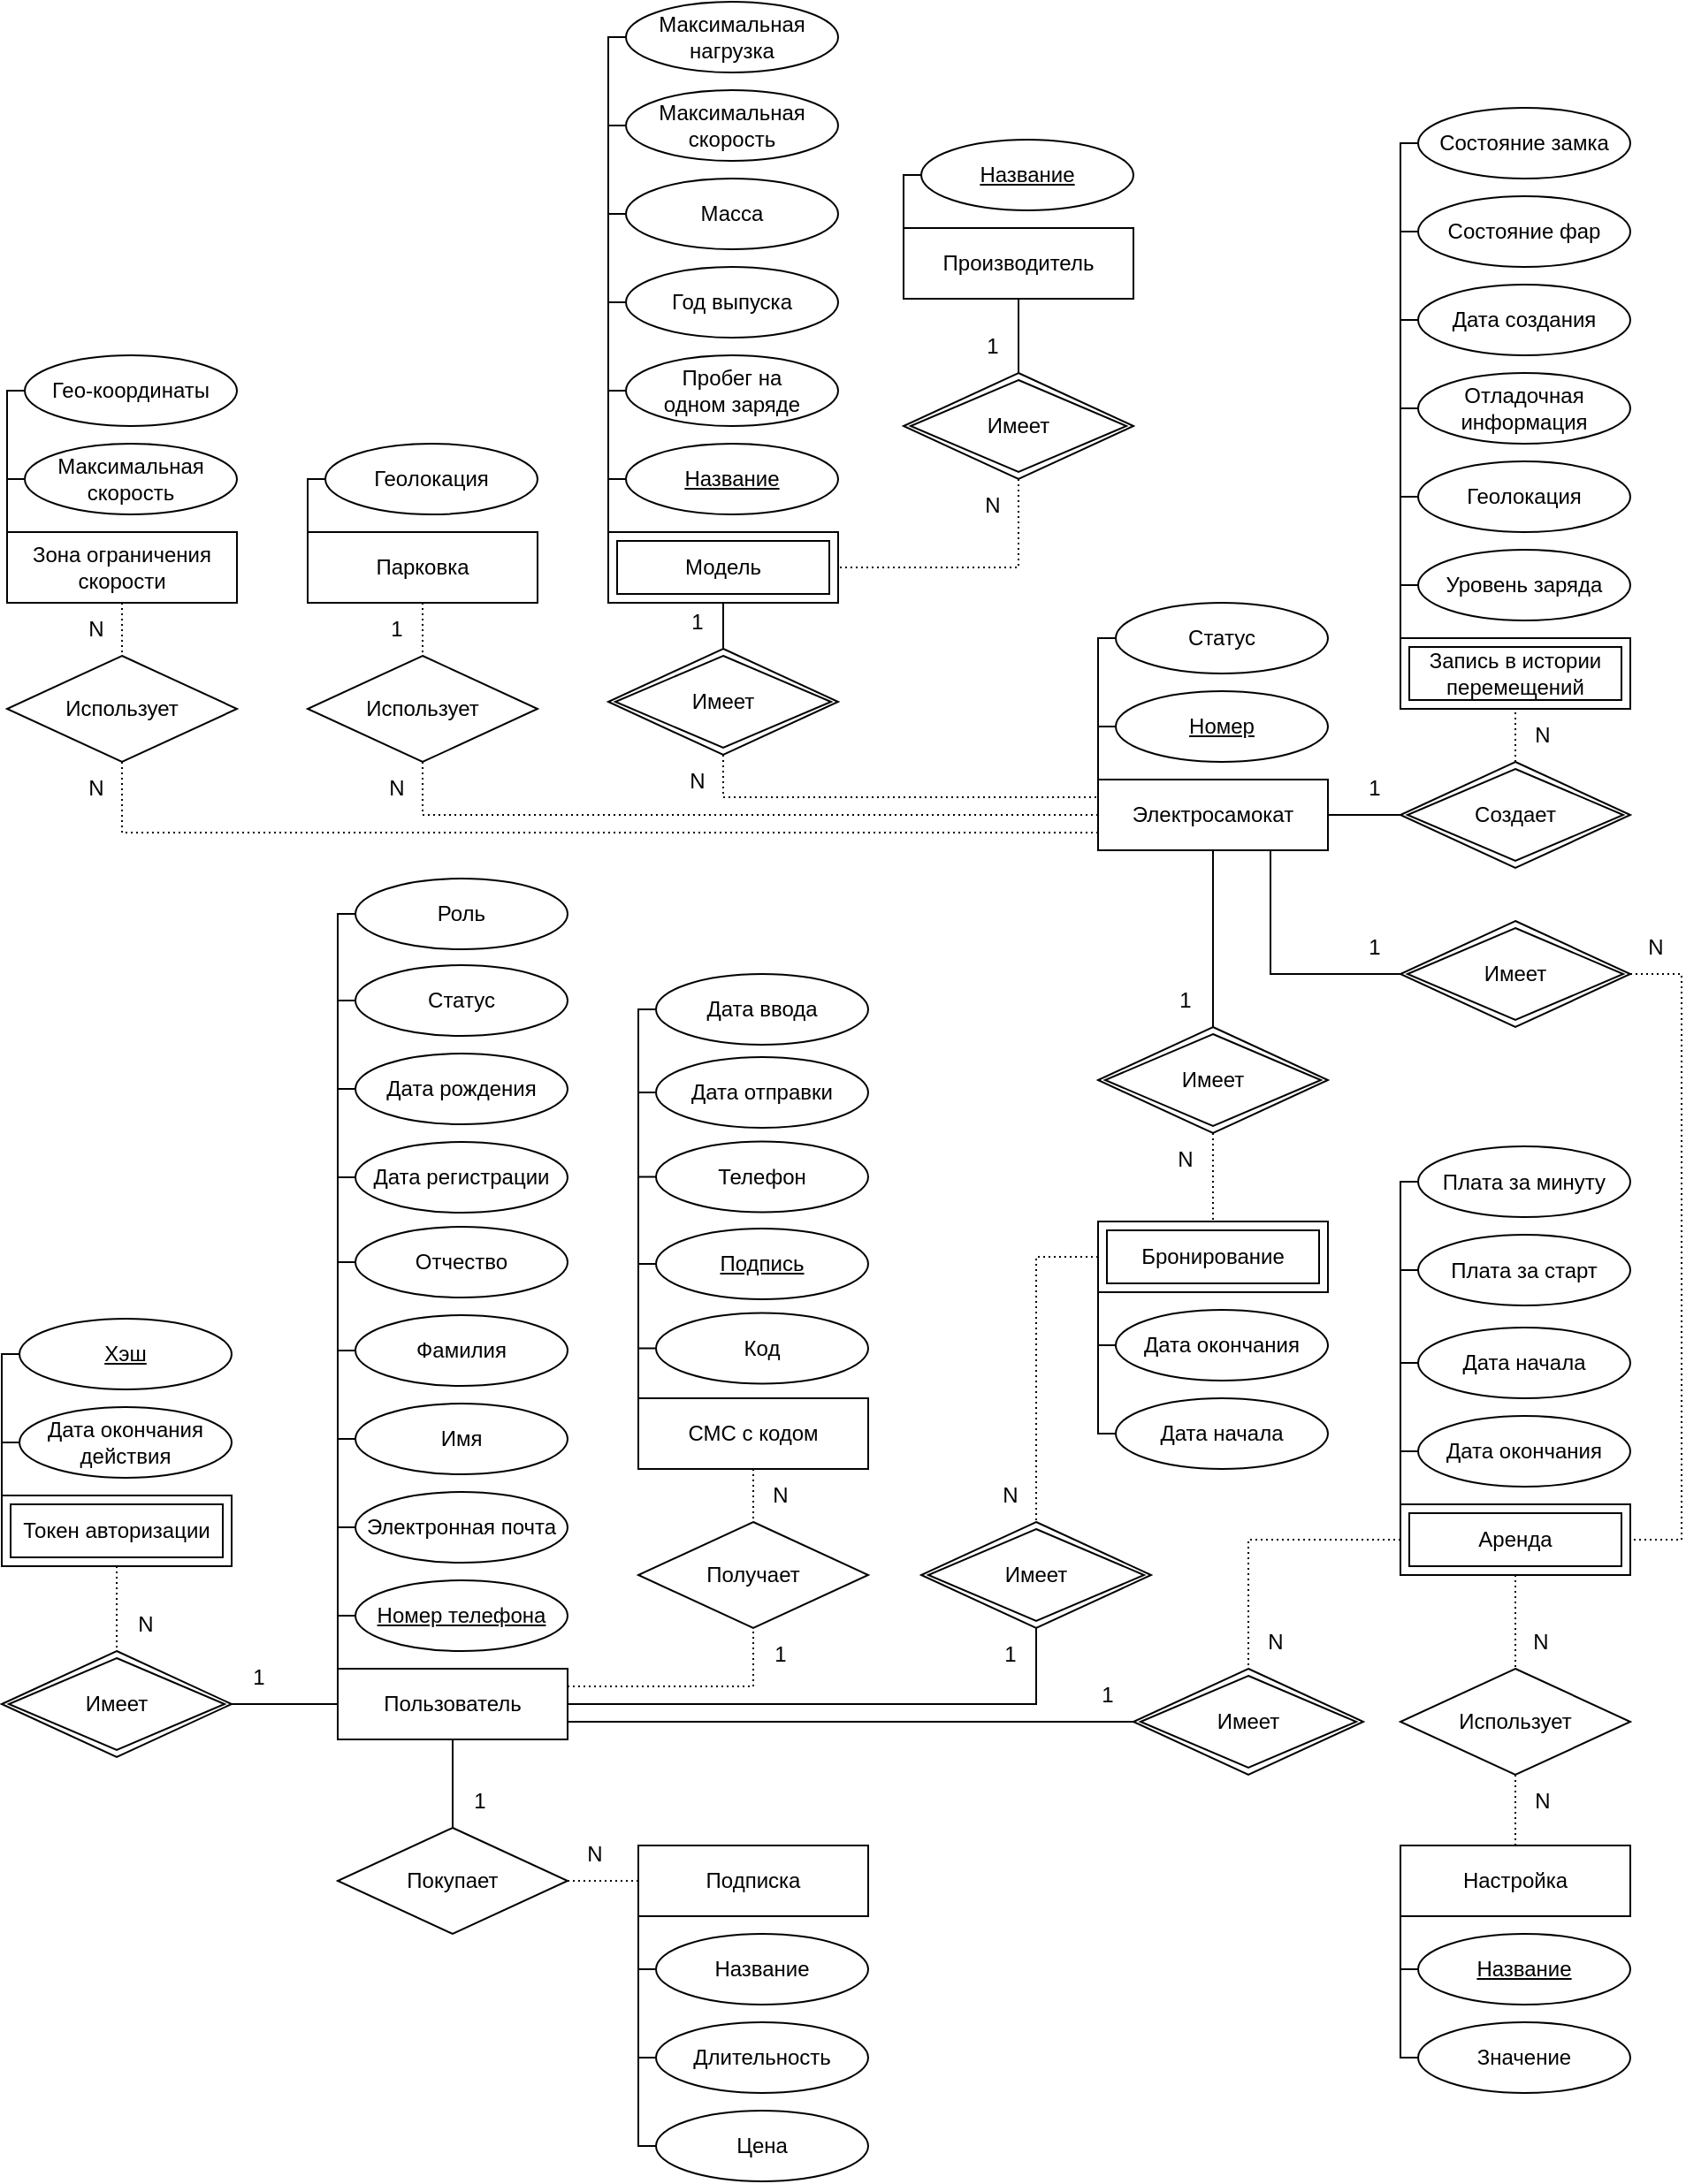 <mxfile version="21.2.9" type="device">
  <diagram name="Страница 1" id="1fZUuVgu8hJn7vZOcelm">
    <mxGraphModel dx="2738" dy="2304" grid="1" gridSize="10" guides="1" tooltips="1" connect="1" arrows="1" fold="1" page="1" pageScale="1" pageWidth="827" pageHeight="1169" math="0" shadow="0">
      <root>
        <mxCell id="0" />
        <mxCell id="1" parent="0" />
        <mxCell id="aLUWIl0fzYMnbTUpbonb-100" value="" style="group;fontSize=12;" parent="1" vertex="1" connectable="0">
          <mxGeometry x="551" y="170" width="130" height="290" as="geometry" />
        </mxCell>
        <mxCell id="aLUWIl0fzYMnbTUpbonb-8" value="Аренда" style="shape=ext;margin=3;double=1;whiteSpace=wrap;html=1;align=center;fontSize=12;" parent="aLUWIl0fzYMnbTUpbonb-100" vertex="1">
          <mxGeometry y="250" width="130" height="40" as="geometry" />
        </mxCell>
        <mxCell id="aLUWIl0fzYMnbTUpbonb-87" value="Дата начала" style="ellipse;whiteSpace=wrap;html=1;fontStyle=0;fontSize=12;" parent="aLUWIl0fzYMnbTUpbonb-100" vertex="1">
          <mxGeometry x="10" y="150" width="120" height="40" as="geometry" />
        </mxCell>
        <mxCell id="aLUWIl0fzYMnbTUpbonb-93" style="edgeStyle=orthogonalEdgeStyle;shape=connector;rounded=0;orthogonalLoop=1;jettySize=auto;html=1;exitX=0;exitY=0;exitDx=0;exitDy=0;entryX=0;entryY=0.5;entryDx=0;entryDy=0;labelBackgroundColor=default;strokeColor=default;fontFamily=Helvetica;fontSize=12;fontColor=default;endArrow=none;endFill=0;" parent="aLUWIl0fzYMnbTUpbonb-100" source="aLUWIl0fzYMnbTUpbonb-8" target="aLUWIl0fzYMnbTUpbonb-87" edge="1">
          <mxGeometry relative="1" as="geometry">
            <Array as="points">
              <mxPoint y="170" />
            </Array>
          </mxGeometry>
        </mxCell>
        <mxCell id="aLUWIl0fzYMnbTUpbonb-88" value="Дата окончания" style="ellipse;whiteSpace=wrap;html=1;fontStyle=0;fontSize=12;" parent="aLUWIl0fzYMnbTUpbonb-100" vertex="1">
          <mxGeometry x="10" y="200" width="120" height="40" as="geometry" />
        </mxCell>
        <mxCell id="aLUWIl0fzYMnbTUpbonb-92" style="edgeStyle=orthogonalEdgeStyle;shape=connector;rounded=0;orthogonalLoop=1;jettySize=auto;html=1;exitX=0;exitY=0;exitDx=0;exitDy=0;entryX=0;entryY=0.5;entryDx=0;entryDy=0;labelBackgroundColor=default;strokeColor=default;fontFamily=Helvetica;fontSize=12;fontColor=default;endArrow=none;endFill=0;" parent="aLUWIl0fzYMnbTUpbonb-100" source="aLUWIl0fzYMnbTUpbonb-8" target="aLUWIl0fzYMnbTUpbonb-88" edge="1">
          <mxGeometry relative="1" as="geometry">
            <Array as="points">
              <mxPoint y="220" />
            </Array>
          </mxGeometry>
        </mxCell>
        <mxCell id="aLUWIl0fzYMnbTUpbonb-95" value="Плата за старт" style="ellipse;whiteSpace=wrap;html=1;fontStyle=0;fontSize=12;" parent="aLUWIl0fzYMnbTUpbonb-100" vertex="1">
          <mxGeometry x="10" y="97.5" width="120" height="40" as="geometry" />
        </mxCell>
        <mxCell id="aLUWIl0fzYMnbTUpbonb-97" style="edgeStyle=orthogonalEdgeStyle;shape=connector;rounded=0;orthogonalLoop=1;jettySize=auto;html=1;exitX=0;exitY=0;exitDx=0;exitDy=0;entryX=0;entryY=0.5;entryDx=0;entryDy=0;labelBackgroundColor=default;strokeColor=default;fontFamily=Helvetica;fontSize=12;fontColor=default;endArrow=none;endFill=0;" parent="aLUWIl0fzYMnbTUpbonb-100" source="aLUWIl0fzYMnbTUpbonb-8" target="aLUWIl0fzYMnbTUpbonb-95" edge="1">
          <mxGeometry relative="1" as="geometry">
            <Array as="points">
              <mxPoint y="118" />
            </Array>
          </mxGeometry>
        </mxCell>
        <mxCell id="aLUWIl0fzYMnbTUpbonb-96" value="Плата за минуту" style="ellipse;whiteSpace=wrap;html=1;fontStyle=0;fontSize=12;" parent="aLUWIl0fzYMnbTUpbonb-100" vertex="1">
          <mxGeometry x="10" y="47.5" width="120" height="40" as="geometry" />
        </mxCell>
        <mxCell id="aLUWIl0fzYMnbTUpbonb-98" style="edgeStyle=orthogonalEdgeStyle;shape=connector;rounded=0;orthogonalLoop=1;jettySize=auto;html=1;exitX=0;exitY=0;exitDx=0;exitDy=0;entryX=0;entryY=0.5;entryDx=0;entryDy=0;labelBackgroundColor=default;strokeColor=default;fontFamily=Helvetica;fontSize=12;fontColor=default;endArrow=none;endFill=0;" parent="aLUWIl0fzYMnbTUpbonb-100" source="aLUWIl0fzYMnbTUpbonb-8" target="aLUWIl0fzYMnbTUpbonb-96" edge="1">
          <mxGeometry relative="1" as="geometry">
            <Array as="points">
              <mxPoint y="67" />
            </Array>
          </mxGeometry>
        </mxCell>
        <mxCell id="aLUWIl0fzYMnbTUpbonb-101" value="" style="group;fontSize=12;" parent="1" vertex="1" connectable="0">
          <mxGeometry x="-224" y="-270" width="130" height="190" as="geometry" />
        </mxCell>
        <mxCell id="aLUWIl0fzYMnbTUpbonb-4" value="Зона ограничения скорости" style="rounded=0;whiteSpace=wrap;html=1;fontSize=12;" parent="aLUWIl0fzYMnbTUpbonb-101" vertex="1">
          <mxGeometry x="-13" y="140" width="130" height="40" as="geometry" />
        </mxCell>
        <mxCell id="aLUWIl0fzYMnbTUpbonb-81" value="Гео-координаты" style="ellipse;whiteSpace=wrap;html=1;fontSize=12;" parent="aLUWIl0fzYMnbTUpbonb-101" vertex="1">
          <mxGeometry x="-3" y="40" width="120" height="40" as="geometry" />
        </mxCell>
        <mxCell id="aLUWIl0fzYMnbTUpbonb-84" style="edgeStyle=orthogonalEdgeStyle;shape=connector;rounded=0;orthogonalLoop=1;jettySize=auto;html=1;exitX=0;exitY=0;exitDx=0;exitDy=0;entryX=0;entryY=0.5;entryDx=0;entryDy=0;labelBackgroundColor=default;strokeColor=default;fontFamily=Helvetica;fontSize=12;fontColor=default;endArrow=none;endFill=0;" parent="aLUWIl0fzYMnbTUpbonb-101" source="aLUWIl0fzYMnbTUpbonb-4" target="aLUWIl0fzYMnbTUpbonb-81" edge="1">
          <mxGeometry relative="1" as="geometry">
            <Array as="points">
              <mxPoint x="-13" y="60" />
            </Array>
          </mxGeometry>
        </mxCell>
        <mxCell id="aLUWIl0fzYMnbTUpbonb-82" value="Максимальная скорость" style="ellipse;whiteSpace=wrap;html=1;fontSize=12;" parent="aLUWIl0fzYMnbTUpbonb-101" vertex="1">
          <mxGeometry x="-3" y="90" width="120" height="40" as="geometry" />
        </mxCell>
        <mxCell id="aLUWIl0fzYMnbTUpbonb-83" style="edgeStyle=orthogonalEdgeStyle;shape=connector;rounded=0;orthogonalLoop=1;jettySize=auto;html=1;exitX=0;exitY=0;exitDx=0;exitDy=0;entryX=0;entryY=0.5;entryDx=0;entryDy=0;labelBackgroundColor=default;strokeColor=default;fontFamily=Helvetica;fontSize=12;fontColor=default;endArrow=none;endFill=0;" parent="aLUWIl0fzYMnbTUpbonb-101" source="aLUWIl0fzYMnbTUpbonb-4" target="aLUWIl0fzYMnbTUpbonb-82" edge="1">
          <mxGeometry relative="1" as="geometry">
            <Array as="points">
              <mxPoint x="-13" y="110" />
            </Array>
          </mxGeometry>
        </mxCell>
        <mxCell id="aLUWIl0fzYMnbTUpbonb-103" value="" style="group;fontSize=12;" parent="1" vertex="1" connectable="0">
          <mxGeometry x="380" y="-240" width="130" height="290" as="geometry" />
        </mxCell>
        <mxCell id="qkEfz8yO1FouXV4fTvmz-25" style="edgeStyle=orthogonalEdgeStyle;rounded=0;orthogonalLoop=1;jettySize=auto;html=1;exitX=0;exitY=0;exitDx=0;exitDy=0;entryX=0;entryY=0.5;entryDx=0;entryDy=0;endArrow=none;endFill=0;fontSize=12;" parent="aLUWIl0fzYMnbTUpbonb-103" source="aLUWIl0fzYMnbTUpbonb-2" target="qkEfz8yO1FouXV4fTvmz-24" edge="1">
          <mxGeometry relative="1" as="geometry">
            <Array as="points">
              <mxPoint y="170" />
            </Array>
          </mxGeometry>
        </mxCell>
        <mxCell id="aLUWIl0fzYMnbTUpbonb-2" value="Электросамокат" style="rounded=0;whiteSpace=wrap;html=1;fontSize=12;" parent="aLUWIl0fzYMnbTUpbonb-103" vertex="1">
          <mxGeometry y="250" width="130" height="40" as="geometry" />
        </mxCell>
        <mxCell id="aLUWIl0fzYMnbTUpbonb-68" value="Номер" style="ellipse;whiteSpace=wrap;html=1;fontStyle=4;fontSize=12;" parent="aLUWIl0fzYMnbTUpbonb-103" vertex="1">
          <mxGeometry x="10" y="200" width="120" height="40" as="geometry" />
        </mxCell>
        <mxCell id="aLUWIl0fzYMnbTUpbonb-73" style="edgeStyle=orthogonalEdgeStyle;shape=connector;rounded=0;orthogonalLoop=1;jettySize=auto;html=1;exitX=0;exitY=0;exitDx=0;exitDy=0;entryX=0;entryY=0.5;entryDx=0;entryDy=0;labelBackgroundColor=default;strokeColor=default;fontFamily=Helvetica;fontSize=12;fontColor=default;endArrow=none;endFill=0;" parent="aLUWIl0fzYMnbTUpbonb-103" source="aLUWIl0fzYMnbTUpbonb-2" target="aLUWIl0fzYMnbTUpbonb-68" edge="1">
          <mxGeometry relative="1" as="geometry">
            <Array as="points">
              <mxPoint y="220" />
            </Array>
          </mxGeometry>
        </mxCell>
        <mxCell id="qkEfz8yO1FouXV4fTvmz-24" value="Статус" style="ellipse;whiteSpace=wrap;html=1;fontSize=12;" parent="aLUWIl0fzYMnbTUpbonb-103" vertex="1">
          <mxGeometry x="10" y="150" width="120" height="40" as="geometry" />
        </mxCell>
        <mxCell id="aLUWIl0fzYMnbTUpbonb-134" value="" style="group;fontSize=12;" parent="1" vertex="1" connectable="0">
          <mxGeometry x="551" y="-270" width="130" height="240" as="geometry" />
        </mxCell>
        <mxCell id="qkEfz8yO1FouXV4fTvmz-13" style="edgeStyle=orthogonalEdgeStyle;rounded=0;orthogonalLoop=1;jettySize=auto;html=1;exitX=0;exitY=0;exitDx=0;exitDy=0;entryX=0;entryY=0.5;entryDx=0;entryDy=0;endArrow=none;endFill=0;fontSize=12;" parent="aLUWIl0fzYMnbTUpbonb-134" target="qkEfz8yO1FouXV4fTvmz-12" edge="1">
          <mxGeometry relative="1" as="geometry">
            <Array as="points">
              <mxPoint y="20" />
            </Array>
            <mxPoint y="200" as="sourcePoint" />
          </mxGeometry>
        </mxCell>
        <mxCell id="aLUWIl0fzYMnbTUpbonb-127" value="Геолокация" style="ellipse;whiteSpace=wrap;html=1;fontSize=12;" parent="aLUWIl0fzYMnbTUpbonb-134" vertex="1">
          <mxGeometry x="10" y="100" width="120" height="40" as="geometry" />
        </mxCell>
        <mxCell id="aLUWIl0fzYMnbTUpbonb-131" style="edgeStyle=orthogonalEdgeStyle;shape=connector;rounded=0;orthogonalLoop=1;jettySize=auto;html=1;exitX=0;exitY=0;exitDx=0;exitDy=0;entryX=0;entryY=0.5;entryDx=0;entryDy=0;labelBackgroundColor=default;strokeColor=default;fontFamily=Helvetica;fontSize=12;fontColor=default;endArrow=none;endFill=0;" parent="aLUWIl0fzYMnbTUpbonb-134" target="aLUWIl0fzYMnbTUpbonb-127" edge="1">
          <mxGeometry relative="1" as="geometry">
            <Array as="points">
              <mxPoint y="120" />
            </Array>
            <mxPoint y="200" as="sourcePoint" />
          </mxGeometry>
        </mxCell>
        <mxCell id="aLUWIl0fzYMnbTUpbonb-128" value="Уровень заряда" style="ellipse;whiteSpace=wrap;html=1;fontSize=12;" parent="aLUWIl0fzYMnbTUpbonb-134" vertex="1">
          <mxGeometry x="10" y="150" width="120" height="40" as="geometry" />
        </mxCell>
        <mxCell id="aLUWIl0fzYMnbTUpbonb-130" style="edgeStyle=orthogonalEdgeStyle;shape=connector;rounded=0;orthogonalLoop=1;jettySize=auto;html=1;exitX=0;exitY=0;exitDx=0;exitDy=0;entryX=0;entryY=0.5;entryDx=0;entryDy=0;labelBackgroundColor=default;strokeColor=default;fontFamily=Helvetica;fontSize=12;fontColor=default;endArrow=none;endFill=0;" parent="aLUWIl0fzYMnbTUpbonb-134" target="aLUWIl0fzYMnbTUpbonb-128" edge="1">
          <mxGeometry relative="1" as="geometry">
            <Array as="points">
              <mxPoint y="170" />
            </Array>
            <mxPoint y="200" as="sourcePoint" />
          </mxGeometry>
        </mxCell>
        <mxCell id="aLUWIl0fzYMnbTUpbonb-129" value="Отладочная информация" style="ellipse;whiteSpace=wrap;html=1;fontSize=12;" parent="aLUWIl0fzYMnbTUpbonb-134" vertex="1">
          <mxGeometry x="10" y="50" width="120" height="40" as="geometry" />
        </mxCell>
        <mxCell id="aLUWIl0fzYMnbTUpbonb-132" style="edgeStyle=orthogonalEdgeStyle;shape=connector;rounded=0;orthogonalLoop=1;jettySize=auto;html=1;exitX=0;exitY=0;exitDx=0;exitDy=0;entryX=0;entryY=0.5;entryDx=0;entryDy=0;labelBackgroundColor=default;strokeColor=default;fontFamily=Helvetica;fontSize=12;fontColor=default;endArrow=none;endFill=0;" parent="aLUWIl0fzYMnbTUpbonb-134" target="aLUWIl0fzYMnbTUpbonb-129" edge="1">
          <mxGeometry relative="1" as="geometry">
            <Array as="points">
              <mxPoint y="70" />
            </Array>
            <mxPoint y="200" as="sourcePoint" />
          </mxGeometry>
        </mxCell>
        <mxCell id="qkEfz8yO1FouXV4fTvmz-12" value="Дата создания" style="ellipse;whiteSpace=wrap;html=1;fontSize=12;" parent="aLUWIl0fzYMnbTUpbonb-134" vertex="1">
          <mxGeometry x="10" width="120" height="40" as="geometry" />
        </mxCell>
        <mxCell id="X0gcdEhsvJMtpot3MTze-15" value="Запись в истории перемещений" style="shape=ext;margin=3;double=1;whiteSpace=wrap;html=1;align=center;fontSize=12;" parent="aLUWIl0fzYMnbTUpbonb-134" vertex="1">
          <mxGeometry y="200" width="130" height="40" as="geometry" />
        </mxCell>
        <mxCell id="aLUWIl0fzYMnbTUpbonb-135" value="Имеет" style="shape=rhombus;double=1;perimeter=rhombusPerimeter;whiteSpace=wrap;html=1;align=center;fontFamily=Helvetica;fontSize=12;fontColor=default;" parent="1" vertex="1">
          <mxGeometry x="551" y="90" width="130" height="60" as="geometry" />
        </mxCell>
        <mxCell id="aLUWIl0fzYMnbTUpbonb-137" value="" style="endArrow=none;html=1;rounded=0;dashed=1;dashPattern=1 2;labelBackgroundColor=default;strokeColor=default;fontFamily=Helvetica;fontSize=12;fontColor=default;shape=connector;exitX=1;exitY=0.5;exitDx=0;exitDy=0;edgeStyle=orthogonalEdgeStyle;entryX=1;entryY=0.5;entryDx=0;entryDy=0;" parent="1" source="aLUWIl0fzYMnbTUpbonb-135" target="aLUWIl0fzYMnbTUpbonb-8" edge="1">
          <mxGeometry relative="1" as="geometry">
            <mxPoint x="470" as="sourcePoint" />
            <mxPoint x="530" y="350" as="targetPoint" />
            <Array as="points">
              <mxPoint x="710" y="120" />
              <mxPoint x="710" y="440" />
            </Array>
          </mxGeometry>
        </mxCell>
        <mxCell id="aLUWIl0fzYMnbTUpbonb-141" value="" style="endArrow=none;html=1;rounded=0;labelBackgroundColor=default;strokeColor=default;fontFamily=Helvetica;fontSize=12;fontColor=default;shape=connector;entryX=0;entryY=0.5;entryDx=0;entryDy=0;exitX=0.75;exitY=1;exitDx=0;exitDy=0;edgeStyle=orthogonalEdgeStyle;" parent="1" source="aLUWIl0fzYMnbTUpbonb-2" target="aLUWIl0fzYMnbTUpbonb-135" edge="1">
          <mxGeometry relative="1" as="geometry">
            <mxPoint x="530" y="80" as="sourcePoint" />
            <mxPoint x="721" y="170" as="targetPoint" />
          </mxGeometry>
        </mxCell>
        <mxCell id="aLUWIl0fzYMnbTUpbonb-143" value="Имеет" style="shape=rhombus;double=1;perimeter=rhombusPerimeter;whiteSpace=wrap;html=1;align=center;fontFamily=Helvetica;fontSize=12;fontColor=default;" parent="1" vertex="1">
          <mxGeometry x="400" y="513" width="130" height="60" as="geometry" />
        </mxCell>
        <mxCell id="aLUWIl0fzYMnbTUpbonb-146" value="" style="endArrow=none;html=1;rounded=0;dashed=1;dashPattern=1 2;labelBackgroundColor=default;strokeColor=default;fontFamily=Helvetica;fontSize=12;fontColor=default;shape=connector;edgeStyle=orthogonalEdgeStyle;entryX=0.5;entryY=0;entryDx=0;entryDy=0;exitX=0;exitY=0.5;exitDx=0;exitDy=0;" parent="1" source="aLUWIl0fzYMnbTUpbonb-8" target="aLUWIl0fzYMnbTUpbonb-143" edge="1">
          <mxGeometry relative="1" as="geometry">
            <mxPoint x="700" y="230" as="sourcePoint" />
            <mxPoint x="395" y="647.5" as="targetPoint" />
          </mxGeometry>
        </mxCell>
        <mxCell id="aLUWIl0fzYMnbTUpbonb-155" value="" style="endArrow=none;html=1;rounded=0;labelBackgroundColor=default;strokeColor=default;fontFamily=Helvetica;fontSize=12;fontColor=default;shape=connector;exitX=0;exitY=0.5;exitDx=0;exitDy=0;entryX=1;entryY=0.5;entryDx=0;entryDy=0;" parent="1" source="X0gcdEhsvJMtpot3MTze-18" target="aLUWIl0fzYMnbTUpbonb-2" edge="1">
          <mxGeometry relative="1" as="geometry">
            <mxPoint x="551" y="30" as="sourcePoint" />
            <mxPoint x="631" as="targetPoint" />
          </mxGeometry>
        </mxCell>
        <mxCell id="aLUWIl0fzYMnbTUpbonb-159" value="" style="endArrow=none;html=1;rounded=0;dashed=1;dashPattern=1 2;labelBackgroundColor=default;strokeColor=default;fontFamily=Helvetica;fontSize=12;fontColor=default;shape=connector;exitX=0.5;exitY=0;exitDx=0;exitDy=0;entryX=0.5;entryY=1;entryDx=0;entryDy=0;" parent="1" source="X0gcdEhsvJMtpot3MTze-18" edge="1">
          <mxGeometry relative="1" as="geometry">
            <mxPoint x="616" as="sourcePoint" />
            <mxPoint x="616" y="-30" as="targetPoint" />
          </mxGeometry>
        </mxCell>
        <mxCell id="aLUWIl0fzYMnbTUpbonb-162" value="" style="group;fontSize=12;" parent="1" vertex="1" connectable="0">
          <mxGeometry x="-67" y="-230" width="130" height="140" as="geometry" />
        </mxCell>
        <mxCell id="aLUWIl0fzYMnbTUpbonb-3" value="Парковка" style="rounded=0;whiteSpace=wrap;html=1;fontSize=12;" parent="aLUWIl0fzYMnbTUpbonb-162" vertex="1">
          <mxGeometry y="100" width="130" height="40" as="geometry" />
        </mxCell>
        <mxCell id="aLUWIl0fzYMnbTUpbonb-76" value="Геолокация" style="ellipse;whiteSpace=wrap;html=1;fontSize=12;" parent="aLUWIl0fzYMnbTUpbonb-162" vertex="1">
          <mxGeometry x="10" y="50" width="120" height="40" as="geometry" />
        </mxCell>
        <mxCell id="aLUWIl0fzYMnbTUpbonb-78" style="edgeStyle=orthogonalEdgeStyle;shape=connector;rounded=0;orthogonalLoop=1;jettySize=auto;html=1;exitX=0;exitY=0;exitDx=0;exitDy=0;entryX=0;entryY=0.5;entryDx=0;entryDy=0;labelBackgroundColor=default;strokeColor=default;fontFamily=Helvetica;fontSize=12;fontColor=default;endArrow=none;endFill=0;" parent="aLUWIl0fzYMnbTUpbonb-162" source="aLUWIl0fzYMnbTUpbonb-3" target="aLUWIl0fzYMnbTUpbonb-76" edge="1">
          <mxGeometry relative="1" as="geometry">
            <Array as="points">
              <mxPoint y="70" />
            </Array>
          </mxGeometry>
        </mxCell>
        <mxCell id="aLUWIl0fzYMnbTUpbonb-165" value="" style="group;fontSize=12;" parent="1" vertex="1" connectable="0">
          <mxGeometry x="551" y="613" width="130" height="140" as="geometry" />
        </mxCell>
        <mxCell id="aLUWIl0fzYMnbTUpbonb-59" value="Название" style="ellipse;whiteSpace=wrap;html=1;fontStyle=4;fontSize=12;" parent="aLUWIl0fzYMnbTUpbonb-165" vertex="1">
          <mxGeometry x="10" y="50" width="120" height="40" as="geometry" />
        </mxCell>
        <mxCell id="aLUWIl0fzYMnbTUpbonb-62" value="Значение" style="ellipse;whiteSpace=wrap;html=1;fontSize=12;" parent="aLUWIl0fzYMnbTUpbonb-165" vertex="1">
          <mxGeometry x="10" y="100" width="120" height="40" as="geometry" />
        </mxCell>
        <mxCell id="aLUWIl0fzYMnbTUpbonb-163" style="edgeStyle=orthogonalEdgeStyle;shape=connector;rounded=0;orthogonalLoop=1;jettySize=auto;html=1;exitX=0;exitY=1;exitDx=0;exitDy=0;entryX=0;entryY=0.5;entryDx=0;entryDy=0;labelBackgroundColor=default;strokeColor=default;fontFamily=Helvetica;fontSize=12;fontColor=default;endArrow=none;endFill=0;" parent="aLUWIl0fzYMnbTUpbonb-165" source="aLUWIl0fzYMnbTUpbonb-5" target="aLUWIl0fzYMnbTUpbonb-59" edge="1">
          <mxGeometry relative="1" as="geometry">
            <Array as="points">
              <mxPoint y="70" />
            </Array>
          </mxGeometry>
        </mxCell>
        <mxCell id="aLUWIl0fzYMnbTUpbonb-164" style="edgeStyle=orthogonalEdgeStyle;shape=connector;rounded=0;orthogonalLoop=1;jettySize=auto;html=1;exitX=0;exitY=1;exitDx=0;exitDy=0;entryX=0;entryY=0.5;entryDx=0;entryDy=0;labelBackgroundColor=default;strokeColor=default;fontFamily=Helvetica;fontSize=12;fontColor=default;endArrow=none;endFill=0;" parent="aLUWIl0fzYMnbTUpbonb-165" source="aLUWIl0fzYMnbTUpbonb-5" target="aLUWIl0fzYMnbTUpbonb-62" edge="1">
          <mxGeometry relative="1" as="geometry">
            <Array as="points">
              <mxPoint y="120" />
            </Array>
          </mxGeometry>
        </mxCell>
        <mxCell id="aLUWIl0fzYMnbTUpbonb-5" value="Настройка" style="rounded=0;whiteSpace=wrap;html=1;fontSize=12;" parent="aLUWIl0fzYMnbTUpbonb-165" vertex="1">
          <mxGeometry width="130" height="40" as="geometry" />
        </mxCell>
        <mxCell id="aLUWIl0fzYMnbTUpbonb-169" value="" style="endArrow=none;html=1;rounded=0;dashed=1;dashPattern=1 2;labelBackgroundColor=default;strokeColor=default;fontFamily=Helvetica;fontSize=12;fontColor=default;shape=connector;exitX=0.5;exitY=0;exitDx=0;exitDy=0;entryX=0.5;entryY=1;entryDx=0;entryDy=0;" parent="1" source="aLUWIl0fzYMnbTUpbonb-5" target="X0gcdEhsvJMtpot3MTze-11" edge="1">
          <mxGeometry relative="1" as="geometry">
            <mxPoint x="521" y="563" as="sourcePoint" />
            <mxPoint x="616" y="561.75" as="targetPoint" />
          </mxGeometry>
        </mxCell>
        <mxCell id="aLUWIl0fzYMnbTUpbonb-171" value="Использует" style="shape=rhombus;perimeter=rhombusPerimeter;whiteSpace=wrap;html=1;align=center;fontFamily=Helvetica;fontSize=12;fontColor=default;" parent="1" vertex="1">
          <mxGeometry x="-67" y="-60" width="130" height="60" as="geometry" />
        </mxCell>
        <mxCell id="aLUWIl0fzYMnbTUpbonb-172" value="" style="endArrow=none;html=1;rounded=0;dashed=1;dashPattern=1 2;labelBackgroundColor=default;strokeColor=default;fontFamily=Helvetica;fontSize=12;fontColor=default;shape=connector;exitX=0.5;exitY=1;exitDx=0;exitDy=0;entryX=0.5;entryY=0;entryDx=0;entryDy=0;" parent="1" source="aLUWIl0fzYMnbTUpbonb-3" target="aLUWIl0fzYMnbTUpbonb-171" edge="1">
          <mxGeometry relative="1" as="geometry">
            <mxPoint x="130" y="-30" as="sourcePoint" />
            <mxPoint x="290" y="-30" as="targetPoint" />
          </mxGeometry>
        </mxCell>
        <mxCell id="aLUWIl0fzYMnbTUpbonb-174" value="" style="endArrow=none;html=1;rounded=0;dashed=1;dashPattern=1 2;labelBackgroundColor=default;strokeColor=default;fontFamily=Helvetica;fontSize=12;fontColor=default;shape=connector;exitX=0;exitY=0.5;exitDx=0;exitDy=0;entryX=0.5;entryY=1;entryDx=0;entryDy=0;edgeStyle=orthogonalEdgeStyle;" parent="1" source="aLUWIl0fzYMnbTUpbonb-2" target="aLUWIl0fzYMnbTUpbonb-171" edge="1">
          <mxGeometry relative="1" as="geometry">
            <mxPoint x="260" y="60" as="sourcePoint" />
            <mxPoint x="420" y="130" as="targetPoint" />
            <Array as="points">
              <mxPoint x="-2" y="30" />
            </Array>
          </mxGeometry>
        </mxCell>
        <mxCell id="aLUWIl0fzYMnbTUpbonb-180" value="Использует" style="shape=rhombus;perimeter=rhombusPerimeter;whiteSpace=wrap;html=1;align=center;fontFamily=Helvetica;fontSize=12;fontColor=default;" parent="1" vertex="1">
          <mxGeometry x="-237" y="-60" width="130" height="60" as="geometry" />
        </mxCell>
        <mxCell id="aLUWIl0fzYMnbTUpbonb-181" value="" style="endArrow=none;html=1;rounded=0;dashed=1;dashPattern=1 2;labelBackgroundColor=default;strokeColor=default;fontFamily=Helvetica;fontSize=12;fontColor=default;shape=connector;entryX=0.5;entryY=1;entryDx=0;entryDy=0;edgeStyle=orthogonalEdgeStyle;exitX=0;exitY=0.75;exitDx=0;exitDy=0;" parent="1" source="aLUWIl0fzYMnbTUpbonb-2" target="aLUWIl0fzYMnbTUpbonb-180" edge="1">
          <mxGeometry relative="1" as="geometry">
            <mxPoint x="390" y="70" as="sourcePoint" />
            <mxPoint x="330" y="-10" as="targetPoint" />
            <Array as="points">
              <mxPoint x="-172" y="40" />
            </Array>
          </mxGeometry>
        </mxCell>
        <mxCell id="aLUWIl0fzYMnbTUpbonb-183" value="" style="endArrow=none;html=1;rounded=0;dashed=1;dashPattern=1 2;labelBackgroundColor=default;strokeColor=default;fontFamily=Helvetica;fontSize=12;fontColor=default;shape=connector;exitX=0.5;exitY=1;exitDx=0;exitDy=0;entryX=0.5;entryY=0;entryDx=0;entryDy=0;" parent="1" source="aLUWIl0fzYMnbTUpbonb-4" target="aLUWIl0fzYMnbTUpbonb-180" edge="1">
          <mxGeometry relative="1" as="geometry">
            <mxPoint x="8" y="-80" as="sourcePoint" />
            <mxPoint x="8" y="-50" as="targetPoint" />
          </mxGeometry>
        </mxCell>
        <mxCell id="aLUWIl0fzYMnbTUpbonb-185" value="" style="group;fontSize=12;" parent="1" vertex="1" connectable="0">
          <mxGeometry x="380" y="260" width="170" height="190" as="geometry" />
        </mxCell>
        <mxCell id="aLUWIl0fzYMnbTUpbonb-107" value="Дата окончания" style="ellipse;whiteSpace=wrap;html=1;fontStyle=0;fontSize=12;" parent="aLUWIl0fzYMnbTUpbonb-185" vertex="1">
          <mxGeometry x="10" y="50" width="120" height="40" as="geometry" />
        </mxCell>
        <mxCell id="aLUWIl0fzYMnbTUpbonb-108" style="edgeStyle=orthogonalEdgeStyle;shape=connector;rounded=0;orthogonalLoop=1;jettySize=auto;html=1;exitX=0;exitY=0;exitDx=0;exitDy=0;entryX=0;entryY=0.5;entryDx=0;entryDy=0;labelBackgroundColor=default;strokeColor=default;fontFamily=Helvetica;fontSize=12;fontColor=default;endArrow=none;endFill=0;" parent="aLUWIl0fzYMnbTUpbonb-185" source="aLUWIl0fzYMnbTUpbonb-9" target="aLUWIl0fzYMnbTUpbonb-107" edge="1">
          <mxGeometry relative="1" as="geometry">
            <Array as="points">
              <mxPoint y="70" />
            </Array>
          </mxGeometry>
        </mxCell>
        <mxCell id="aLUWIl0fzYMnbTUpbonb-106" value="Дата начала" style="ellipse;whiteSpace=wrap;html=1;fontStyle=0;fontSize=12;" parent="aLUWIl0fzYMnbTUpbonb-185" vertex="1">
          <mxGeometry x="10" y="100" width="120" height="40" as="geometry" />
        </mxCell>
        <mxCell id="aLUWIl0fzYMnbTUpbonb-109" style="edgeStyle=orthogonalEdgeStyle;shape=connector;rounded=0;orthogonalLoop=1;jettySize=auto;html=1;exitX=0;exitY=0;exitDx=0;exitDy=0;entryX=0;entryY=0.5;entryDx=0;entryDy=0;labelBackgroundColor=default;strokeColor=default;fontFamily=Helvetica;fontSize=12;fontColor=default;endArrow=none;endFill=0;" parent="aLUWIl0fzYMnbTUpbonb-185" source="aLUWIl0fzYMnbTUpbonb-9" target="aLUWIl0fzYMnbTUpbonb-106" edge="1">
          <mxGeometry relative="1" as="geometry">
            <Array as="points">
              <mxPoint y="120" />
            </Array>
          </mxGeometry>
        </mxCell>
        <mxCell id="aLUWIl0fzYMnbTUpbonb-9" value="Бронирование" style="shape=ext;margin=3;double=1;whiteSpace=wrap;html=1;align=center;fontSize=12;" parent="aLUWIl0fzYMnbTUpbonb-185" vertex="1">
          <mxGeometry width="130" height="40" as="geometry" />
        </mxCell>
        <mxCell id="aLUWIl0fzYMnbTUpbonb-186" value="Имеет" style="shape=rhombus;double=1;perimeter=rhombusPerimeter;whiteSpace=wrap;html=1;align=center;fontFamily=Helvetica;fontSize=12;fontColor=default;" parent="1" vertex="1">
          <mxGeometry x="380" y="150" width="130" height="60" as="geometry" />
        </mxCell>
        <mxCell id="aLUWIl0fzYMnbTUpbonb-187" value="" style="endArrow=none;html=1;rounded=0;labelBackgroundColor=default;strokeColor=default;fontFamily=Helvetica;fontSize=12;fontColor=default;shape=connector;exitX=0.5;exitY=1;exitDx=0;exitDy=0;entryX=0.5;entryY=0;entryDx=0;entryDy=0;" parent="1" source="aLUWIl0fzYMnbTUpbonb-2" target="aLUWIl0fzYMnbTUpbonb-186" edge="1">
          <mxGeometry relative="1" as="geometry">
            <mxPoint x="480" y="210" as="sourcePoint" />
            <mxPoint x="640" y="210" as="targetPoint" />
          </mxGeometry>
        </mxCell>
        <mxCell id="aLUWIl0fzYMnbTUpbonb-189" value="" style="endArrow=none;html=1;rounded=0;dashed=1;dashPattern=1 2;labelBackgroundColor=default;strokeColor=default;fontFamily=Helvetica;fontSize=12;fontColor=default;shape=connector;exitX=0.5;exitY=1;exitDx=0;exitDy=0;entryX=0.5;entryY=0;entryDx=0;entryDy=0;" parent="1" source="aLUWIl0fzYMnbTUpbonb-186" target="aLUWIl0fzYMnbTUpbonb-9" edge="1">
          <mxGeometry relative="1" as="geometry">
            <mxPoint x="420" y="130" as="sourcePoint" />
            <mxPoint x="580" y="130" as="targetPoint" />
          </mxGeometry>
        </mxCell>
        <mxCell id="aLUWIl0fzYMnbTUpbonb-191" value="Имеет" style="shape=rhombus;double=1;perimeter=rhombusPerimeter;whiteSpace=wrap;html=1;align=center;fontFamily=Helvetica;fontSize=12;fontColor=default;" parent="1" vertex="1">
          <mxGeometry x="280" y="430" width="130" height="60" as="geometry" />
        </mxCell>
        <mxCell id="aLUWIl0fzYMnbTUpbonb-194" value="" style="endArrow=none;html=1;rounded=0;labelBackgroundColor=default;strokeColor=default;fontFamily=Helvetica;fontSize=12;fontColor=default;shape=connector;exitX=1;exitY=0.5;exitDx=0;exitDy=0;entryX=0.5;entryY=1;entryDx=0;entryDy=0;edgeStyle=orthogonalEdgeStyle;" parent="1" source="aLUWIl0fzYMnbTUpbonb-1" target="aLUWIl0fzYMnbTUpbonb-191" edge="1">
          <mxGeometry relative="1" as="geometry">
            <mxPoint x="440" y="390" as="sourcePoint" />
            <mxPoint x="600" y="390" as="targetPoint" />
            <Array as="points">
              <mxPoint x="345" y="533" />
            </Array>
          </mxGeometry>
        </mxCell>
        <mxCell id="aLUWIl0fzYMnbTUpbonb-196" value="" style="endArrow=none;html=1;rounded=0;dashed=1;dashPattern=1 2;labelBackgroundColor=default;strokeColor=default;fontFamily=Helvetica;fontSize=12;fontColor=default;shape=connector;edgeStyle=orthogonalEdgeStyle;entryX=0.5;entryY=0;entryDx=0;entryDy=0;exitX=0;exitY=0.5;exitDx=0;exitDy=0;" parent="1" source="aLUWIl0fzYMnbTUpbonb-9" target="aLUWIl0fzYMnbTUpbonb-191" edge="1">
          <mxGeometry relative="1" as="geometry">
            <mxPoint x="290" y="320" as="sourcePoint" />
            <mxPoint x="570" y="523" as="targetPoint" />
            <Array as="points">
              <mxPoint x="345" y="280" />
            </Array>
          </mxGeometry>
        </mxCell>
        <mxCell id="qkEfz8yO1FouXV4fTvmz-45" value="" style="group;fontSize=12;" parent="1" vertex="1" connectable="0">
          <mxGeometry x="-240" y="265" width="130" height="190" as="geometry" />
        </mxCell>
        <mxCell id="qkEfz8yO1FouXV4fTvmz-38" value="Токен авторизации" style="shape=ext;margin=3;double=1;whiteSpace=wrap;html=1;align=center;fontSize=12;" parent="qkEfz8yO1FouXV4fTvmz-45" vertex="1">
          <mxGeometry y="150" width="130" height="40" as="geometry" />
        </mxCell>
        <mxCell id="qkEfz8yO1FouXV4fTvmz-39" value="Дата окончания действия" style="ellipse;whiteSpace=wrap;html=1;fontSize=12;" parent="qkEfz8yO1FouXV4fTvmz-45" vertex="1">
          <mxGeometry x="10" y="100" width="120" height="40" as="geometry" />
        </mxCell>
        <mxCell id="qkEfz8yO1FouXV4fTvmz-42" style="edgeStyle=orthogonalEdgeStyle;rounded=0;orthogonalLoop=1;jettySize=auto;html=1;exitX=0;exitY=0;exitDx=0;exitDy=0;entryX=0;entryY=0.5;entryDx=0;entryDy=0;endArrow=none;endFill=0;fontSize=12;" parent="qkEfz8yO1FouXV4fTvmz-45" source="qkEfz8yO1FouXV4fTvmz-38" target="qkEfz8yO1FouXV4fTvmz-39" edge="1">
          <mxGeometry relative="1" as="geometry">
            <Array as="points">
              <mxPoint y="120" />
            </Array>
          </mxGeometry>
        </mxCell>
        <mxCell id="qkEfz8yO1FouXV4fTvmz-40" value="Хэш" style="ellipse;whiteSpace=wrap;html=1;fontStyle=4;fontSize=12;" parent="qkEfz8yO1FouXV4fTvmz-45" vertex="1">
          <mxGeometry x="10" y="50" width="120" height="40" as="geometry" />
        </mxCell>
        <mxCell id="qkEfz8yO1FouXV4fTvmz-43" style="edgeStyle=orthogonalEdgeStyle;rounded=0;orthogonalLoop=1;jettySize=auto;html=1;exitX=0;exitY=0;exitDx=0;exitDy=0;entryX=0;entryY=0.5;entryDx=0;entryDy=0;endArrow=none;endFill=0;fontSize=12;" parent="qkEfz8yO1FouXV4fTvmz-45" source="qkEfz8yO1FouXV4fTvmz-38" target="qkEfz8yO1FouXV4fTvmz-40" edge="1">
          <mxGeometry relative="1" as="geometry">
            <Array as="points">
              <mxPoint y="70" />
            </Array>
          </mxGeometry>
        </mxCell>
        <mxCell id="qkEfz8yO1FouXV4fTvmz-46" value="Имеет" style="shape=rhombus;double=1;perimeter=rhombusPerimeter;whiteSpace=wrap;html=1;align=center;fontFamily=Helvetica;fontSize=12;fontColor=default;" parent="1" vertex="1">
          <mxGeometry x="-240" y="503" width="130" height="60" as="geometry" />
        </mxCell>
        <mxCell id="qkEfz8yO1FouXV4fTvmz-51" value="" style="endArrow=none;html=1;rounded=0;exitX=1;exitY=0.5;exitDx=0;exitDy=0;entryX=0;entryY=0.5;entryDx=0;entryDy=0;fontSize=12;" parent="1" source="qkEfz8yO1FouXV4fTvmz-46" target="aLUWIl0fzYMnbTUpbonb-1" edge="1">
          <mxGeometry relative="1" as="geometry">
            <mxPoint x="-50" y="505" as="sourcePoint" />
            <mxPoint x="110" y="505" as="targetPoint" />
          </mxGeometry>
        </mxCell>
        <mxCell id="AA1Bn7bmUUII2A3ySsHL-15" value="" style="group;fontSize=12;" parent="1" vertex="1" connectable="0">
          <mxGeometry x="103" y="-430" width="130" height="340" as="geometry" />
        </mxCell>
        <mxCell id="AA1Bn7bmUUII2A3ySsHL-2" value="Модель" style="shape=ext;margin=3;double=1;whiteSpace=wrap;html=1;align=center;fontSize=12;" parent="AA1Bn7bmUUII2A3ySsHL-15" vertex="1">
          <mxGeometry y="300" width="130" height="40" as="geometry" />
        </mxCell>
        <mxCell id="AA1Bn7bmUUII2A3ySsHL-3" value="Название" style="ellipse;whiteSpace=wrap;html=1;fontStyle=4;fontSize=12;" parent="AA1Bn7bmUUII2A3ySsHL-15" vertex="1">
          <mxGeometry x="10" y="250" width="120" height="40" as="geometry" />
        </mxCell>
        <mxCell id="AA1Bn7bmUUII2A3ySsHL-9" style="edgeStyle=orthogonalEdgeStyle;rounded=0;orthogonalLoop=1;jettySize=auto;html=1;exitX=0;exitY=0;exitDx=0;exitDy=0;entryX=0;entryY=0.5;entryDx=0;entryDy=0;endArrow=none;endFill=0;fontSize=12;" parent="AA1Bn7bmUUII2A3ySsHL-15" source="AA1Bn7bmUUII2A3ySsHL-2" target="AA1Bn7bmUUII2A3ySsHL-3" edge="1">
          <mxGeometry relative="1" as="geometry">
            <Array as="points">
              <mxPoint y="270" />
            </Array>
          </mxGeometry>
        </mxCell>
        <mxCell id="AA1Bn7bmUUII2A3ySsHL-4" value="Пробег на &lt;br&gt;одном заряде" style="ellipse;whiteSpace=wrap;html=1;fontSize=12;" parent="AA1Bn7bmUUII2A3ySsHL-15" vertex="1">
          <mxGeometry x="10" y="200" width="120" height="40" as="geometry" />
        </mxCell>
        <mxCell id="AA1Bn7bmUUII2A3ySsHL-10" style="edgeStyle=orthogonalEdgeStyle;rounded=0;orthogonalLoop=1;jettySize=auto;html=1;exitX=0;exitY=0;exitDx=0;exitDy=0;entryX=0;entryY=0.5;entryDx=0;entryDy=0;endArrow=none;endFill=0;fontSize=12;" parent="AA1Bn7bmUUII2A3ySsHL-15" source="AA1Bn7bmUUII2A3ySsHL-2" target="AA1Bn7bmUUII2A3ySsHL-4" edge="1">
          <mxGeometry relative="1" as="geometry">
            <Array as="points">
              <mxPoint y="220" />
            </Array>
          </mxGeometry>
        </mxCell>
        <mxCell id="AA1Bn7bmUUII2A3ySsHL-5" value="Год выпуска" style="ellipse;whiteSpace=wrap;html=1;fontSize=12;" parent="AA1Bn7bmUUII2A3ySsHL-15" vertex="1">
          <mxGeometry x="10" y="150" width="120" height="40" as="geometry" />
        </mxCell>
        <mxCell id="AA1Bn7bmUUII2A3ySsHL-11" style="edgeStyle=orthogonalEdgeStyle;rounded=0;orthogonalLoop=1;jettySize=auto;html=1;exitX=0;exitY=0;exitDx=0;exitDy=0;entryX=0;entryY=0.5;entryDx=0;entryDy=0;endArrow=none;endFill=0;fontSize=12;" parent="AA1Bn7bmUUII2A3ySsHL-15" source="AA1Bn7bmUUII2A3ySsHL-2" target="AA1Bn7bmUUII2A3ySsHL-5" edge="1">
          <mxGeometry relative="1" as="geometry">
            <Array as="points">
              <mxPoint y="170" />
            </Array>
          </mxGeometry>
        </mxCell>
        <mxCell id="AA1Bn7bmUUII2A3ySsHL-6" value="Масса" style="ellipse;whiteSpace=wrap;html=1;fontSize=12;" parent="AA1Bn7bmUUII2A3ySsHL-15" vertex="1">
          <mxGeometry x="10" y="100" width="120" height="40" as="geometry" />
        </mxCell>
        <mxCell id="AA1Bn7bmUUII2A3ySsHL-12" style="edgeStyle=orthogonalEdgeStyle;rounded=0;orthogonalLoop=1;jettySize=auto;html=1;exitX=0;exitY=0;exitDx=0;exitDy=0;entryX=0;entryY=0.5;entryDx=0;entryDy=0;endArrow=none;endFill=0;fontSize=12;" parent="AA1Bn7bmUUII2A3ySsHL-15" source="AA1Bn7bmUUII2A3ySsHL-2" target="AA1Bn7bmUUII2A3ySsHL-6" edge="1">
          <mxGeometry relative="1" as="geometry">
            <Array as="points">
              <mxPoint y="120" />
            </Array>
          </mxGeometry>
        </mxCell>
        <mxCell id="AA1Bn7bmUUII2A3ySsHL-7" value="Максимальная скорость" style="ellipse;whiteSpace=wrap;html=1;fontSize=12;" parent="AA1Bn7bmUUII2A3ySsHL-15" vertex="1">
          <mxGeometry x="10" y="50" width="120" height="40" as="geometry" />
        </mxCell>
        <mxCell id="AA1Bn7bmUUII2A3ySsHL-13" style="edgeStyle=orthogonalEdgeStyle;rounded=0;orthogonalLoop=1;jettySize=auto;html=1;exitX=0;exitY=0;exitDx=0;exitDy=0;entryX=0;entryY=0.5;entryDx=0;entryDy=0;endArrow=none;endFill=0;fontSize=12;" parent="AA1Bn7bmUUII2A3ySsHL-15" source="AA1Bn7bmUUII2A3ySsHL-2" target="AA1Bn7bmUUII2A3ySsHL-7" edge="1">
          <mxGeometry relative="1" as="geometry">
            <Array as="points">
              <mxPoint y="70" />
            </Array>
          </mxGeometry>
        </mxCell>
        <mxCell id="AA1Bn7bmUUII2A3ySsHL-8" value="Максимальная нагрузка" style="ellipse;whiteSpace=wrap;html=1;fontSize=12;" parent="AA1Bn7bmUUII2A3ySsHL-15" vertex="1">
          <mxGeometry x="10" width="120" height="40" as="geometry" />
        </mxCell>
        <mxCell id="AA1Bn7bmUUII2A3ySsHL-14" style="edgeStyle=orthogonalEdgeStyle;rounded=0;orthogonalLoop=1;jettySize=auto;html=1;exitX=0;exitY=0;exitDx=0;exitDy=0;entryX=0;entryY=0.5;entryDx=0;entryDy=0;endArrow=none;endFill=0;fontSize=12;" parent="AA1Bn7bmUUII2A3ySsHL-15" source="AA1Bn7bmUUII2A3ySsHL-2" target="AA1Bn7bmUUII2A3ySsHL-8" edge="1">
          <mxGeometry relative="1" as="geometry">
            <Array as="points">
              <mxPoint y="20" />
            </Array>
          </mxGeometry>
        </mxCell>
        <mxCell id="AA1Bn7bmUUII2A3ySsHL-19" value="Имеет" style="shape=rhombus;double=1;perimeter=rhombusPerimeter;whiteSpace=wrap;html=1;align=center;fontFamily=Helvetica;fontSize=12;fontColor=default;" parent="1" vertex="1">
          <mxGeometry x="103" y="-64" width="130" height="60" as="geometry" />
        </mxCell>
        <mxCell id="AA1Bn7bmUUII2A3ySsHL-21" value="" style="endArrow=none;html=1;rounded=0;exitX=0.5;exitY=1;exitDx=0;exitDy=0;entryX=0.5;entryY=0;entryDx=0;entryDy=0;edgeStyle=orthogonalEdgeStyle;fontSize=12;" parent="1" source="AA1Bn7bmUUII2A3ySsHL-2" target="AA1Bn7bmUUII2A3ySsHL-19" edge="1">
          <mxGeometry relative="1" as="geometry">
            <mxPoint x="310" y="10" as="sourcePoint" />
            <mxPoint x="470" y="10" as="targetPoint" />
            <Array as="points" />
          </mxGeometry>
        </mxCell>
        <mxCell id="AA1Bn7bmUUII2A3ySsHL-25" value="" style="endArrow=none;html=1;rounded=0;dashed=1;dashPattern=1 2;exitX=0.5;exitY=1;exitDx=0;exitDy=0;entryX=0;entryY=0.25;entryDx=0;entryDy=0;edgeStyle=orthogonalEdgeStyle;fontSize=12;" parent="1" source="AA1Bn7bmUUII2A3ySsHL-19" target="aLUWIl0fzYMnbTUpbonb-2" edge="1">
          <mxGeometry relative="1" as="geometry">
            <mxPoint x="123" y="10" as="sourcePoint" />
            <mxPoint x="283" y="10" as="targetPoint" />
          </mxGeometry>
        </mxCell>
        <mxCell id="M4t_EuS_cLKtJ9E-_PKW-5" style="edgeStyle=orthogonalEdgeStyle;rounded=0;orthogonalLoop=1;jettySize=auto;html=1;exitX=0;exitY=0;exitDx=0;exitDy=0;entryX=0;entryY=0.5;entryDx=0;entryDy=0;endArrow=none;endFill=0;fontSize=12;" parent="1" source="M4t_EuS_cLKtJ9E-_PKW-2" target="M4t_EuS_cLKtJ9E-_PKW-4" edge="1">
          <mxGeometry relative="1" as="geometry">
            <Array as="points">
              <mxPoint x="270" y="-332" />
            </Array>
          </mxGeometry>
        </mxCell>
        <mxCell id="M4t_EuS_cLKtJ9E-_PKW-2" value="Производитель" style="rounded=0;whiteSpace=wrap;html=1;fontSize=12;" parent="1" vertex="1">
          <mxGeometry x="270" y="-302" width="130" height="40" as="geometry" />
        </mxCell>
        <mxCell id="M4t_EuS_cLKtJ9E-_PKW-3" value="Имеет" style="shape=rhombus;double=1;perimeter=rhombusPerimeter;whiteSpace=wrap;html=1;align=center;fontFamily=Helvetica;fontSize=12;fontColor=default;" parent="1" vertex="1">
          <mxGeometry x="270" y="-220" width="130" height="60" as="geometry" />
        </mxCell>
        <mxCell id="M4t_EuS_cLKtJ9E-_PKW-4" value="Название" style="ellipse;whiteSpace=wrap;html=1;fontStyle=4;fontSize=12;" parent="1" vertex="1">
          <mxGeometry x="280" y="-352" width="120" height="40" as="geometry" />
        </mxCell>
        <mxCell id="M4t_EuS_cLKtJ9E-_PKW-6" value="" style="endArrow=none;html=1;rounded=0;dashed=1;dashPattern=1 2;exitX=0.5;exitY=1;exitDx=0;exitDy=0;entryX=1;entryY=0.5;entryDx=0;entryDy=0;edgeStyle=orthogonalEdgeStyle;fontSize=12;" parent="1" source="M4t_EuS_cLKtJ9E-_PKW-3" target="AA1Bn7bmUUII2A3ySsHL-2" edge="1">
          <mxGeometry relative="1" as="geometry">
            <mxPoint x="230" y="-170" as="sourcePoint" />
            <mxPoint x="270" y="-130" as="targetPoint" />
          </mxGeometry>
        </mxCell>
        <mxCell id="M4t_EuS_cLKtJ9E-_PKW-8" value="" style="endArrow=none;html=1;rounded=0;exitX=0.5;exitY=0;exitDx=0;exitDy=0;entryX=0.5;entryY=1;entryDx=0;entryDy=0;edgeStyle=orthogonalEdgeStyle;fontSize=12;" parent="1" source="M4t_EuS_cLKtJ9E-_PKW-3" target="M4t_EuS_cLKtJ9E-_PKW-2" edge="1">
          <mxGeometry relative="1" as="geometry">
            <mxPoint x="230" y="-170" as="sourcePoint" />
            <mxPoint x="390" y="-170" as="targetPoint" />
          </mxGeometry>
        </mxCell>
        <mxCell id="GRjTQuXQoVH82ISaSq5Q-1" value="Состояние фар" style="ellipse;whiteSpace=wrap;html=1;fontSize=12;" parent="1" vertex="1">
          <mxGeometry x="561" y="-320" width="120" height="40" as="geometry" />
        </mxCell>
        <mxCell id="GRjTQuXQoVH82ISaSq5Q-2" value="Состояние замка" style="ellipse;whiteSpace=wrap;html=1;fontSize=12;" parent="1" vertex="1">
          <mxGeometry x="561" y="-370" width="120" height="40" as="geometry" />
        </mxCell>
        <mxCell id="GRjTQuXQoVH82ISaSq5Q-3" style="edgeStyle=orthogonalEdgeStyle;rounded=0;orthogonalLoop=1;jettySize=auto;html=1;exitX=0;exitY=0;exitDx=0;exitDy=0;entryX=0;entryY=0.5;entryDx=0;entryDy=0;endArrow=none;endFill=0;fontSize=12;" parent="1" source="X0gcdEhsvJMtpot3MTze-15" target="GRjTQuXQoVH82ISaSq5Q-1" edge="1">
          <mxGeometry relative="1" as="geometry">
            <Array as="points">
              <mxPoint x="551" y="-300" />
            </Array>
            <mxPoint x="551" y="-70" as="sourcePoint" />
          </mxGeometry>
        </mxCell>
        <mxCell id="GRjTQuXQoVH82ISaSq5Q-4" style="edgeStyle=orthogonalEdgeStyle;rounded=0;orthogonalLoop=1;jettySize=auto;html=1;exitX=0;exitY=0;exitDx=0;exitDy=0;entryX=0;entryY=0.5;entryDx=0;entryDy=0;endArrow=none;endFill=0;fontSize=12;" parent="1" source="X0gcdEhsvJMtpot3MTze-15" target="GRjTQuXQoVH82ISaSq5Q-2" edge="1">
          <mxGeometry relative="1" as="geometry">
            <Array as="points">
              <mxPoint x="551" y="-350" />
            </Array>
            <mxPoint x="551" y="-70" as="sourcePoint" />
          </mxGeometry>
        </mxCell>
        <mxCell id="oelOoVk0ZH6apqkA6Dq0-8" style="edgeStyle=orthogonalEdgeStyle;rounded=0;orthogonalLoop=1;jettySize=auto;html=1;exitX=0;exitY=0;exitDx=0;exitDy=0;entryX=0;entryY=0.5;entryDx=0;entryDy=0;endArrow=none;endFill=0;fontSize=12;" parent="1" source="oelOoVk0ZH6apqkA6Dq0-2" target="oelOoVk0ZH6apqkA6Dq0-3" edge="1">
          <mxGeometry relative="1" as="geometry">
            <Array as="points">
              <mxPoint x="120" y="332" />
            </Array>
          </mxGeometry>
        </mxCell>
        <mxCell id="oelOoVk0ZH6apqkA6Dq0-9" style="edgeStyle=orthogonalEdgeStyle;rounded=0;orthogonalLoop=1;jettySize=auto;html=1;exitX=0;exitY=0;exitDx=0;exitDy=0;entryX=0;entryY=0.5;entryDx=0;entryDy=0;endArrow=none;endFill=0;fontSize=12;" parent="1" source="oelOoVk0ZH6apqkA6Dq0-2" target="oelOoVk0ZH6apqkA6Dq0-4" edge="1">
          <mxGeometry relative="1" as="geometry">
            <Array as="points">
              <mxPoint x="120" y="284" />
            </Array>
          </mxGeometry>
        </mxCell>
        <mxCell id="oelOoVk0ZH6apqkA6Dq0-10" style="edgeStyle=orthogonalEdgeStyle;rounded=0;orthogonalLoop=1;jettySize=auto;html=1;exitX=0;exitY=0;exitDx=0;exitDy=0;entryX=0;entryY=0.5;entryDx=0;entryDy=0;endArrow=none;endFill=0;fontSize=12;" parent="1" source="oelOoVk0ZH6apqkA6Dq0-2" target="oelOoVk0ZH6apqkA6Dq0-5" edge="1">
          <mxGeometry relative="1" as="geometry">
            <Array as="points">
              <mxPoint x="120" y="235" />
            </Array>
          </mxGeometry>
        </mxCell>
        <mxCell id="oelOoVk0ZH6apqkA6Dq0-11" style="edgeStyle=orthogonalEdgeStyle;rounded=0;orthogonalLoop=1;jettySize=auto;html=1;exitX=0;exitY=0;exitDx=0;exitDy=0;entryX=0;entryY=0.5;entryDx=0;entryDy=0;endArrow=none;endFill=0;fontSize=12;" parent="1" source="oelOoVk0ZH6apqkA6Dq0-2" target="oelOoVk0ZH6apqkA6Dq0-6" edge="1">
          <mxGeometry relative="1" as="geometry">
            <Array as="points">
              <mxPoint x="120" y="187" />
            </Array>
          </mxGeometry>
        </mxCell>
        <mxCell id="oelOoVk0ZH6apqkA6Dq0-12" style="edgeStyle=orthogonalEdgeStyle;rounded=0;orthogonalLoop=1;jettySize=auto;html=1;exitX=0;exitY=0;exitDx=0;exitDy=0;entryX=0;entryY=0.5;entryDx=0;entryDy=0;endArrow=none;endFill=0;fontSize=12;" parent="1" source="oelOoVk0ZH6apqkA6Dq0-2" target="oelOoVk0ZH6apqkA6Dq0-7" edge="1">
          <mxGeometry relative="1" as="geometry">
            <Array as="points">
              <mxPoint x="120" y="140" />
            </Array>
          </mxGeometry>
        </mxCell>
        <mxCell id="oelOoVk0ZH6apqkA6Dq0-2" value="СМС с кодом" style="rounded=0;whiteSpace=wrap;html=1;fontSize=12;" parent="1" vertex="1">
          <mxGeometry x="120" y="360" width="130" height="40" as="geometry" />
        </mxCell>
        <mxCell id="VCckQpM2uN1_MtYX1kYH-4" style="edgeStyle=orthogonalEdgeStyle;rounded=0;orthogonalLoop=1;jettySize=auto;html=1;exitX=0;exitY=0;exitDx=0;exitDy=0;entryX=0;entryY=0.5;entryDx=0;entryDy=0;endArrow=none;endFill=0;fontSize=12;" parent="1" source="aLUWIl0fzYMnbTUpbonb-1" target="VCckQpM2uN1_MtYX1kYH-1" edge="1">
          <mxGeometry relative="1" as="geometry">
            <Array as="points">
              <mxPoint x="-50" y="235" />
            </Array>
          </mxGeometry>
        </mxCell>
        <mxCell id="VCckQpM2uN1_MtYX1kYH-5" style="edgeStyle=orthogonalEdgeStyle;rounded=0;orthogonalLoop=1;jettySize=auto;html=1;exitX=0;exitY=0;exitDx=0;exitDy=0;entryX=0;entryY=0.5;entryDx=0;entryDy=0;endArrow=none;endFill=0;fontSize=12;" parent="1" source="aLUWIl0fzYMnbTUpbonb-1" target="VCckQpM2uN1_MtYX1kYH-2" edge="1">
          <mxGeometry relative="1" as="geometry">
            <Array as="points">
              <mxPoint x="-50" y="185" />
            </Array>
          </mxGeometry>
        </mxCell>
        <mxCell id="VCckQpM2uN1_MtYX1kYH-6" style="edgeStyle=orthogonalEdgeStyle;rounded=0;orthogonalLoop=1;jettySize=auto;html=1;exitX=0;exitY=0;exitDx=0;exitDy=0;entryX=0;entryY=0.5;entryDx=0;entryDy=0;endArrow=none;endFill=0;fontSize=12;" parent="1" source="aLUWIl0fzYMnbTUpbonb-1" target="VCckQpM2uN1_MtYX1kYH-3" edge="1">
          <mxGeometry relative="1" as="geometry">
            <Array as="points">
              <mxPoint x="-50" y="135" />
            </Array>
          </mxGeometry>
        </mxCell>
        <mxCell id="VCckQpM2uN1_MtYX1kYH-8" style="edgeStyle=orthogonalEdgeStyle;rounded=0;orthogonalLoop=1;jettySize=auto;html=1;exitX=0;exitY=0;exitDx=0;exitDy=0;entryX=0;entryY=0.5;entryDx=0;entryDy=0;endArrow=none;endFill=0;fontSize=12;" parent="1" source="aLUWIl0fzYMnbTUpbonb-1" target="VCckQpM2uN1_MtYX1kYH-7" edge="1">
          <mxGeometry relative="1" as="geometry">
            <Array as="points">
              <mxPoint x="-50" y="86" />
            </Array>
          </mxGeometry>
        </mxCell>
        <mxCell id="aLUWIl0fzYMnbTUpbonb-1" value="Пользователь" style="rounded=0;whiteSpace=wrap;html=1;fontSize=12;" parent="1" vertex="1">
          <mxGeometry x="-50" y="513" width="130" height="40" as="geometry" />
        </mxCell>
        <mxCell id="aLUWIl0fzYMnbTUpbonb-10" value="Номер телефона" style="ellipse;whiteSpace=wrap;html=1;fontStyle=4;fontSize=12;" parent="1" vertex="1">
          <mxGeometry x="-40" y="463" width="120" height="40" as="geometry" />
        </mxCell>
        <mxCell id="aLUWIl0fzYMnbTUpbonb-19" style="edgeStyle=orthogonalEdgeStyle;rounded=0;orthogonalLoop=1;jettySize=auto;html=1;exitX=0;exitY=0;exitDx=0;exitDy=0;entryX=0;entryY=0.5;entryDx=0;entryDy=0;endArrow=none;endFill=0;fontSize=12;" parent="1" source="aLUWIl0fzYMnbTUpbonb-1" target="aLUWIl0fzYMnbTUpbonb-10" edge="1">
          <mxGeometry relative="1" as="geometry">
            <Array as="points">
              <mxPoint x="-50" y="483" />
            </Array>
          </mxGeometry>
        </mxCell>
        <mxCell id="aLUWIl0fzYMnbTUpbonb-11" value="Электронная почта" style="ellipse;whiteSpace=wrap;html=1;fontSize=12;" parent="1" vertex="1">
          <mxGeometry x="-40" y="413" width="120" height="40" as="geometry" />
        </mxCell>
        <mxCell id="aLUWIl0fzYMnbTUpbonb-20" style="edgeStyle=orthogonalEdgeStyle;shape=connector;rounded=0;orthogonalLoop=1;jettySize=auto;html=1;exitX=0;exitY=0;exitDx=0;exitDy=0;entryX=0;entryY=0.5;entryDx=0;entryDy=0;labelBackgroundColor=default;strokeColor=default;fontFamily=Helvetica;fontSize=12;fontColor=default;endArrow=none;endFill=0;" parent="1" source="aLUWIl0fzYMnbTUpbonb-1" target="aLUWIl0fzYMnbTUpbonb-11" edge="1">
          <mxGeometry relative="1" as="geometry">
            <Array as="points">
              <mxPoint x="-50" y="433" />
            </Array>
          </mxGeometry>
        </mxCell>
        <mxCell id="aLUWIl0fzYMnbTUpbonb-12" value="Фамилия" style="ellipse;whiteSpace=wrap;html=1;fontSize=12;" parent="1" vertex="1">
          <mxGeometry x="-40" y="313" width="120" height="40" as="geometry" />
        </mxCell>
        <mxCell id="aLUWIl0fzYMnbTUpbonb-22" style="edgeStyle=orthogonalEdgeStyle;shape=connector;rounded=0;orthogonalLoop=1;jettySize=auto;html=1;exitX=0;exitY=0;exitDx=0;exitDy=0;entryX=0;entryY=0.5;entryDx=0;entryDy=0;labelBackgroundColor=default;strokeColor=default;fontFamily=Helvetica;fontSize=12;fontColor=default;endArrow=none;endFill=0;" parent="1" source="aLUWIl0fzYMnbTUpbonb-1" target="aLUWIl0fzYMnbTUpbonb-12" edge="1">
          <mxGeometry relative="1" as="geometry">
            <Array as="points">
              <mxPoint x="-50" y="333" />
            </Array>
          </mxGeometry>
        </mxCell>
        <mxCell id="aLUWIl0fzYMnbTUpbonb-13" value="Имя" style="ellipse;whiteSpace=wrap;html=1;fontSize=12;" parent="1" vertex="1">
          <mxGeometry x="-40" y="363" width="120" height="40" as="geometry" />
        </mxCell>
        <mxCell id="aLUWIl0fzYMnbTUpbonb-21" style="edgeStyle=orthogonalEdgeStyle;shape=connector;rounded=0;orthogonalLoop=1;jettySize=auto;html=1;exitX=0;exitY=0;exitDx=0;exitDy=0;entryX=0;entryY=0.5;entryDx=0;entryDy=0;labelBackgroundColor=default;strokeColor=default;fontFamily=Helvetica;fontSize=12;fontColor=default;endArrow=none;endFill=0;" parent="1" source="aLUWIl0fzYMnbTUpbonb-1" target="aLUWIl0fzYMnbTUpbonb-13" edge="1">
          <mxGeometry relative="1" as="geometry">
            <Array as="points">
              <mxPoint x="-50" y="383" />
            </Array>
          </mxGeometry>
        </mxCell>
        <mxCell id="aLUWIl0fzYMnbTUpbonb-14" value="Отчество" style="ellipse;whiteSpace=wrap;html=1;fontSize=12;" parent="1" vertex="1">
          <mxGeometry x="-40" y="263" width="120" height="40" as="geometry" />
        </mxCell>
        <mxCell id="aLUWIl0fzYMnbTUpbonb-23" style="edgeStyle=orthogonalEdgeStyle;shape=connector;rounded=0;orthogonalLoop=1;jettySize=auto;html=1;exitX=0;exitY=0;exitDx=0;exitDy=0;entryX=0;entryY=0.5;entryDx=0;entryDy=0;labelBackgroundColor=default;strokeColor=default;fontFamily=Helvetica;fontSize=12;fontColor=default;endArrow=none;endFill=0;" parent="1" source="aLUWIl0fzYMnbTUpbonb-1" target="aLUWIl0fzYMnbTUpbonb-14" edge="1">
          <mxGeometry relative="1" as="geometry">
            <Array as="points">
              <mxPoint x="-50" y="283" />
            </Array>
          </mxGeometry>
        </mxCell>
        <mxCell id="oelOoVk0ZH6apqkA6Dq0-3" value="Код" style="ellipse;whiteSpace=wrap;html=1;fontSize=12;" parent="1" vertex="1">
          <mxGeometry x="130" y="311.75" width="120" height="40" as="geometry" />
        </mxCell>
        <mxCell id="oelOoVk0ZH6apqkA6Dq0-4" value="&lt;u style=&quot;font-size: 12px;&quot;&gt;Подпись&lt;/u&gt;" style="ellipse;whiteSpace=wrap;html=1;fontSize=12;" parent="1" vertex="1">
          <mxGeometry x="130" y="264" width="120" height="40" as="geometry" />
        </mxCell>
        <mxCell id="oelOoVk0ZH6apqkA6Dq0-5" value="Телефон" style="ellipse;whiteSpace=wrap;html=1;fontSize=12;" parent="1" vertex="1">
          <mxGeometry x="130" y="214.75" width="120" height="40" as="geometry" />
        </mxCell>
        <mxCell id="oelOoVk0ZH6apqkA6Dq0-6" value="Дата отправки" style="ellipse;whiteSpace=wrap;html=1;fontSize=12;" parent="1" vertex="1">
          <mxGeometry x="130" y="167" width="120" height="40" as="geometry" />
        </mxCell>
        <mxCell id="oelOoVk0ZH6apqkA6Dq0-7" value="Дата ввода" style="ellipse;whiteSpace=wrap;html=1;fontSize=12;" parent="1" vertex="1">
          <mxGeometry x="130" y="120" width="120" height="40" as="geometry" />
        </mxCell>
        <mxCell id="oelOoVk0ZH6apqkA6Dq0-13" value="Получает" style="shape=rhombus;perimeter=rhombusPerimeter;whiteSpace=wrap;html=1;align=center;fontFamily=Helvetica;fontSize=12;fontColor=default;" parent="1" vertex="1">
          <mxGeometry x="120" y="430" width="130" height="60" as="geometry" />
        </mxCell>
        <mxCell id="oelOoVk0ZH6apqkA6Dq0-14" value="" style="endArrow=none;html=1;rounded=0;dashed=1;dashPattern=1 2;exitX=1;exitY=0.25;exitDx=0;exitDy=0;entryX=0.5;entryY=1;entryDx=0;entryDy=0;edgeStyle=orthogonalEdgeStyle;fontSize=12;" parent="1" source="aLUWIl0fzYMnbTUpbonb-1" target="oelOoVk0ZH6apqkA6Dq0-13" edge="1">
          <mxGeometry relative="1" as="geometry">
            <mxPoint x="60" y="560" as="sourcePoint" />
            <mxPoint x="220" y="560" as="targetPoint" />
          </mxGeometry>
        </mxCell>
        <mxCell id="oelOoVk0ZH6apqkA6Dq0-16" value="" style="endArrow=none;html=1;rounded=0;dashed=1;dashPattern=1 2;exitX=0.5;exitY=1;exitDx=0;exitDy=0;entryX=0.5;entryY=0;entryDx=0;entryDy=0;fontSize=12;" parent="1" source="oelOoVk0ZH6apqkA6Dq0-2" target="oelOoVk0ZH6apqkA6Dq0-13" edge="1">
          <mxGeometry relative="1" as="geometry">
            <mxPoint x="70" y="450" as="sourcePoint" />
            <mxPoint x="230" y="450" as="targetPoint" />
          </mxGeometry>
        </mxCell>
        <mxCell id="VCckQpM2uN1_MtYX1kYH-1" value="Дата регистрации" style="ellipse;whiteSpace=wrap;html=1;fontSize=12;" parent="1" vertex="1">
          <mxGeometry x="-40" y="215" width="120" height="40" as="geometry" />
        </mxCell>
        <mxCell id="VCckQpM2uN1_MtYX1kYH-2" value="Дата рождения" style="ellipse;whiteSpace=wrap;html=1;fontSize=12;" parent="1" vertex="1">
          <mxGeometry x="-40" y="165" width="120" height="40" as="geometry" />
        </mxCell>
        <mxCell id="VCckQpM2uN1_MtYX1kYH-3" value="Статус" style="ellipse;whiteSpace=wrap;html=1;fontSize=12;" parent="1" vertex="1">
          <mxGeometry x="-40" y="115" width="120" height="40" as="geometry" />
        </mxCell>
        <mxCell id="VCckQpM2uN1_MtYX1kYH-7" value="Роль" style="ellipse;whiteSpace=wrap;html=1;fontSize=12;" parent="1" vertex="1">
          <mxGeometry x="-40" y="66" width="120" height="40" as="geometry" />
        </mxCell>
        <mxCell id="X0gcdEhsvJMtpot3MTze-8" style="edgeStyle=orthogonalEdgeStyle;rounded=0;orthogonalLoop=1;jettySize=auto;html=1;exitX=0;exitY=1;exitDx=0;exitDy=0;entryX=0;entryY=0.5;entryDx=0;entryDy=0;endArrow=none;endFill=0;fontSize=12;" parent="1" edge="1">
          <mxGeometry relative="1" as="geometry">
            <mxPoint x="551" y="344" as="sourcePoint" />
            <Array as="points">
              <mxPoint x="551" y="374" />
            </Array>
          </mxGeometry>
        </mxCell>
        <mxCell id="aLUWIl0fzYMnbTUpbonb-150" value="" style="endArrow=none;html=1;rounded=0;labelBackgroundColor=default;strokeColor=default;fontFamily=Helvetica;fontSize=12;fontColor=default;shape=connector;exitX=0;exitY=0.5;exitDx=0;exitDy=0;entryX=1;entryY=0.75;entryDx=0;entryDy=0;edgeStyle=orthogonalEdgeStyle;" parent="1" source="aLUWIl0fzYMnbTUpbonb-143" target="aLUWIl0fzYMnbTUpbonb-1" edge="1">
          <mxGeometry relative="1" as="geometry">
            <mxPoint x="681" y="160" as="sourcePoint" />
            <mxPoint x="521" y="160" as="targetPoint" />
          </mxGeometry>
        </mxCell>
        <mxCell id="X0gcdEhsvJMtpot3MTze-10" value="" style="endArrow=none;html=1;rounded=0;dashed=1;dashPattern=1 2;labelBackgroundColor=default;strokeColor=default;fontFamily=Helvetica;fontSize=12;fontColor=default;shape=connector;exitX=0.5;exitY=1;exitDx=0;exitDy=0;entryX=0.5;entryY=0;entryDx=0;entryDy=0;" parent="1" source="aLUWIl0fzYMnbTUpbonb-8" target="X0gcdEhsvJMtpot3MTze-11" edge="1">
          <mxGeometry relative="1" as="geometry">
            <mxPoint x="826" y="274" as="sourcePoint" />
            <mxPoint x="816" y="178.75" as="targetPoint" />
          </mxGeometry>
        </mxCell>
        <mxCell id="X0gcdEhsvJMtpot3MTze-11" value="Использует" style="shape=rhombus;perimeter=rhombusPerimeter;whiteSpace=wrap;html=1;align=center;fontFamily=Helvetica;fontSize=12;fontColor=default;" parent="1" vertex="1">
          <mxGeometry x="551" y="513" width="130" height="60" as="geometry" />
        </mxCell>
        <mxCell id="X0gcdEhsvJMtpot3MTze-12" value="" style="endArrow=none;html=1;rounded=0;dashed=1;dashPattern=1 2;exitX=0.5;exitY=1;exitDx=0;exitDy=0;entryX=0.5;entryY=0;entryDx=0;entryDy=0;edgeStyle=orthogonalEdgeStyle;fontSize=12;" parent="1" source="qkEfz8yO1FouXV4fTvmz-38" target="qkEfz8yO1FouXV4fTvmz-46" edge="1">
          <mxGeometry relative="1" as="geometry">
            <mxPoint x="90" y="533" as="sourcePoint" />
            <mxPoint x="130" y="483" as="targetPoint" />
          </mxGeometry>
        </mxCell>
        <mxCell id="X0gcdEhsvJMtpot3MTze-18" value="Создает" style="shape=rhombus;double=1;perimeter=rhombusPerimeter;whiteSpace=wrap;html=1;align=center;fontFamily=Helvetica;fontSize=12;fontColor=default;" parent="1" vertex="1">
          <mxGeometry x="551" width="130" height="60" as="geometry" />
        </mxCell>
        <mxCell id="X0gcdEhsvJMtpot3MTze-25" value="N" style="text;html=1;align=center;verticalAlign=middle;resizable=0;points=[];autosize=1;strokeColor=none;fillColor=none;shadow=0;glass=0;spacing=2;fontSize=12;" parent="1" vertex="1">
          <mxGeometry x="615" y="483" width="30" height="30" as="geometry" />
        </mxCell>
        <mxCell id="X0gcdEhsvJMtpot3MTze-26" value="N" style="text;html=1;align=center;verticalAlign=middle;resizable=0;points=[];autosize=1;strokeColor=none;fillColor=none;shadow=0;glass=0;spacing=2;fontSize=12;" parent="1" vertex="1">
          <mxGeometry x="616" y="573" width="30" height="30" as="geometry" />
        </mxCell>
        <mxCell id="X0gcdEhsvJMtpot3MTze-28" value="N" style="text;html=1;align=center;verticalAlign=middle;resizable=0;points=[];autosize=1;strokeColor=none;fillColor=none;shadow=0;glass=0;spacing=2;fontSize=12;" parent="1" vertex="1">
          <mxGeometry x="680" y="90" width="30" height="30" as="geometry" />
        </mxCell>
        <mxCell id="X0gcdEhsvJMtpot3MTze-29" value="1" style="text;html=1;align=center;verticalAlign=middle;resizable=0;points=[];autosize=1;strokeColor=none;fillColor=none;shadow=0;glass=0;spacing=2;fontSize=12;" parent="1" vertex="1">
          <mxGeometry x="521" y="90" width="30" height="30" as="geometry" />
        </mxCell>
        <mxCell id="X0gcdEhsvJMtpot3MTze-30" value="N" style="text;html=1;align=center;verticalAlign=middle;resizable=0;points=[];autosize=1;strokeColor=none;fillColor=none;shadow=0;glass=0;spacing=2;fontSize=12;" parent="1" vertex="1">
          <mxGeometry x="616" y="-30" width="30" height="30" as="geometry" />
        </mxCell>
        <mxCell id="X0gcdEhsvJMtpot3MTze-31" value="1" style="text;html=1;align=center;verticalAlign=middle;resizable=0;points=[];autosize=1;strokeColor=none;fillColor=none;shadow=0;glass=0;spacing=2;fontSize=12;" parent="1" vertex="1">
          <mxGeometry x="521" width="30" height="30" as="geometry" />
        </mxCell>
        <mxCell id="X0gcdEhsvJMtpot3MTze-34" value="1" style="text;html=1;align=center;verticalAlign=middle;resizable=0;points=[];autosize=1;strokeColor=none;fillColor=none;shadow=0;glass=0;spacing=2;fontSize=12;" parent="1" vertex="1">
          <mxGeometry x="414" y="120" width="30" height="30" as="geometry" />
        </mxCell>
        <mxCell id="X0gcdEhsvJMtpot3MTze-36" value="N" style="text;html=1;align=center;verticalAlign=middle;resizable=0;points=[];autosize=1;strokeColor=none;fillColor=none;shadow=0;glass=0;spacing=2;fontSize=12;" parent="1" vertex="1">
          <mxGeometry x="414" y="210" width="30" height="30" as="geometry" />
        </mxCell>
        <mxCell id="X0gcdEhsvJMtpot3MTze-37" value="N" style="text;html=1;align=center;verticalAlign=middle;resizable=0;points=[];autosize=1;strokeColor=none;fillColor=none;shadow=0;glass=0;spacing=2;fontSize=12;" parent="1" vertex="1">
          <mxGeometry x="315" y="400" width="30" height="30" as="geometry" />
        </mxCell>
        <mxCell id="X0gcdEhsvJMtpot3MTze-38" value="1" style="text;html=1;align=center;verticalAlign=middle;resizable=0;points=[];autosize=1;strokeColor=none;fillColor=none;shadow=0;glass=0;spacing=2;fontSize=12;" parent="1" vertex="1">
          <mxGeometry x="315" y="490" width="30" height="30" as="geometry" />
        </mxCell>
        <mxCell id="X0gcdEhsvJMtpot3MTze-39" value="N" style="text;html=1;align=center;verticalAlign=middle;resizable=0;points=[];autosize=1;strokeColor=none;fillColor=none;shadow=0;glass=0;spacing=2;fontSize=12;" parent="1" vertex="1">
          <mxGeometry x="185" y="400" width="30" height="30" as="geometry" />
        </mxCell>
        <mxCell id="X0gcdEhsvJMtpot3MTze-40" value="1" style="text;html=1;align=center;verticalAlign=middle;resizable=0;points=[];autosize=1;strokeColor=none;fillColor=none;shadow=0;glass=0;spacing=2;fontSize=12;" parent="1" vertex="1">
          <mxGeometry x="185" y="490" width="30" height="30" as="geometry" />
        </mxCell>
        <mxCell id="X0gcdEhsvJMtpot3MTze-43" value="1" style="text;html=1;align=center;verticalAlign=middle;resizable=0;points=[];autosize=1;strokeColor=none;fillColor=none;shadow=0;glass=0;spacing=2;fontSize=12;" parent="1" vertex="1">
          <mxGeometry x="-110" y="503" width="30" height="30" as="geometry" />
        </mxCell>
        <mxCell id="X0gcdEhsvJMtpot3MTze-44" value="N" style="text;html=1;align=center;verticalAlign=middle;resizable=0;points=[];autosize=1;strokeColor=none;fillColor=none;shadow=0;glass=0;spacing=2;fontSize=12;" parent="1" vertex="1">
          <mxGeometry x="-174" y="473" width="30" height="30" as="geometry" />
        </mxCell>
        <mxCell id="X0gcdEhsvJMtpot3MTze-46" value="1" style="text;html=1;align=center;verticalAlign=middle;resizable=0;points=[];autosize=1;strokeColor=none;fillColor=none;shadow=0;glass=0;spacing=2;fontSize=12;" parent="1" vertex="1">
          <mxGeometry x="305" y="-250" width="30" height="30" as="geometry" />
        </mxCell>
        <mxCell id="X0gcdEhsvJMtpot3MTze-47" value="N" style="text;html=1;align=center;verticalAlign=middle;resizable=0;points=[];autosize=1;strokeColor=none;fillColor=none;shadow=0;glass=0;spacing=2;fontSize=12;" parent="1" vertex="1">
          <mxGeometry x="305" y="-160" width="30" height="30" as="geometry" />
        </mxCell>
        <mxCell id="X0gcdEhsvJMtpot3MTze-48" value="1" style="text;html=1;align=center;verticalAlign=middle;resizable=0;points=[];autosize=1;strokeColor=none;fillColor=none;shadow=0;glass=0;spacing=2;fontSize=12;" parent="1" vertex="1">
          <mxGeometry x="138" y="-94" width="30" height="30" as="geometry" />
        </mxCell>
        <mxCell id="X0gcdEhsvJMtpot3MTze-49" value="N" style="text;html=1;align=center;verticalAlign=middle;resizable=0;points=[];autosize=1;strokeColor=none;fillColor=none;shadow=0;glass=0;spacing=2;fontSize=12;" parent="1" vertex="1">
          <mxGeometry x="138" y="-4" width="30" height="30" as="geometry" />
        </mxCell>
        <mxCell id="X0gcdEhsvJMtpot3MTze-50" value="1" style="text;html=1;align=center;verticalAlign=middle;resizable=0;points=[];autosize=1;strokeColor=none;fillColor=none;shadow=0;glass=0;spacing=2;fontSize=12;" parent="1" vertex="1">
          <mxGeometry x="-32" y="-90" width="30" height="30" as="geometry" />
        </mxCell>
        <mxCell id="X0gcdEhsvJMtpot3MTze-51" value="N" style="text;html=1;align=center;verticalAlign=middle;resizable=0;points=[];autosize=1;strokeColor=none;fillColor=none;shadow=0;glass=0;spacing=2;fontSize=12;" parent="1" vertex="1">
          <mxGeometry x="-32" width="30" height="30" as="geometry" />
        </mxCell>
        <mxCell id="X0gcdEhsvJMtpot3MTze-52" value="N" style="text;html=1;align=center;verticalAlign=middle;resizable=0;points=[];autosize=1;strokeColor=none;fillColor=none;shadow=0;glass=0;spacing=2;fontSize=12;" parent="1" vertex="1">
          <mxGeometry x="-202" y="-90" width="30" height="30" as="geometry" />
        </mxCell>
        <mxCell id="X0gcdEhsvJMtpot3MTze-53" value="N" style="text;html=1;align=center;verticalAlign=middle;resizable=0;points=[];autosize=1;strokeColor=none;fillColor=none;shadow=0;glass=0;spacing=2;fontSize=12;" parent="1" vertex="1">
          <mxGeometry x="-202" width="30" height="30" as="geometry" />
        </mxCell>
        <mxCell id="X0gcdEhsvJMtpot3MTze-55" value="N" style="text;html=1;align=center;verticalAlign=middle;resizable=0;points=[];autosize=1;strokeColor=none;fillColor=none;shadow=0;glass=0;spacing=2;fontSize=12;" parent="1" vertex="1">
          <mxGeometry x="465" y="483" width="30" height="30" as="geometry" />
        </mxCell>
        <mxCell id="X0gcdEhsvJMtpot3MTze-56" value="1" style="text;html=1;align=center;verticalAlign=middle;resizable=0;points=[];autosize=1;strokeColor=none;fillColor=none;shadow=0;glass=0;spacing=2;fontSize=12;" parent="1" vertex="1">
          <mxGeometry x="370" y="513" width="30" height="30" as="geometry" />
        </mxCell>
        <mxCell id="XsANBCVRZROw7te_pvmT-8" style="edgeStyle=orthogonalEdgeStyle;rounded=0;orthogonalLoop=1;jettySize=auto;html=1;exitX=0;exitY=1;exitDx=0;exitDy=0;entryX=0;entryY=0.5;entryDx=0;entryDy=0;endArrow=none;endFill=0;" parent="1" source="XsANBCVRZROw7te_pvmT-2" target="XsANBCVRZROw7te_pvmT-4" edge="1">
          <mxGeometry relative="1" as="geometry">
            <Array as="points">
              <mxPoint x="120" y="683" />
            </Array>
          </mxGeometry>
        </mxCell>
        <mxCell id="XsANBCVRZROw7te_pvmT-9" style="edgeStyle=orthogonalEdgeStyle;rounded=0;orthogonalLoop=1;jettySize=auto;html=1;exitX=0;exitY=1;exitDx=0;exitDy=0;entryX=0;entryY=0.5;entryDx=0;entryDy=0;endArrow=none;endFill=0;" parent="1" source="XsANBCVRZROw7te_pvmT-2" target="XsANBCVRZROw7te_pvmT-5" edge="1">
          <mxGeometry relative="1" as="geometry">
            <Array as="points">
              <mxPoint x="120" y="733" />
            </Array>
          </mxGeometry>
        </mxCell>
        <mxCell id="XsANBCVRZROw7te_pvmT-10" style="edgeStyle=orthogonalEdgeStyle;rounded=0;orthogonalLoop=1;jettySize=auto;html=1;exitX=0;exitY=1;exitDx=0;exitDy=0;entryX=0;entryY=0.5;entryDx=0;entryDy=0;endArrow=none;endFill=0;" parent="1" source="XsANBCVRZROw7te_pvmT-2" target="XsANBCVRZROw7te_pvmT-6" edge="1">
          <mxGeometry relative="1" as="geometry">
            <Array as="points">
              <mxPoint x="120" y="783" />
            </Array>
          </mxGeometry>
        </mxCell>
        <mxCell id="XsANBCVRZROw7te_pvmT-2" value="Подписка" style="rounded=0;whiteSpace=wrap;html=1;fontSize=12;" parent="1" vertex="1">
          <mxGeometry x="120" y="613" width="130" height="40" as="geometry" />
        </mxCell>
        <mxCell id="XsANBCVRZROw7te_pvmT-4" value="Название" style="ellipse;whiteSpace=wrap;html=1;fontSize=12;" parent="1" vertex="1">
          <mxGeometry x="130" y="663" width="120" height="40" as="geometry" />
        </mxCell>
        <mxCell id="XsANBCVRZROw7te_pvmT-5" value="Длительность" style="ellipse;whiteSpace=wrap;html=1;fontSize=12;" parent="1" vertex="1">
          <mxGeometry x="130" y="713" width="120" height="40" as="geometry" />
        </mxCell>
        <mxCell id="XsANBCVRZROw7te_pvmT-6" value="Цена" style="ellipse;whiteSpace=wrap;html=1;fontSize=12;" parent="1" vertex="1">
          <mxGeometry x="130" y="763" width="120" height="40" as="geometry" />
        </mxCell>
        <mxCell id="XsANBCVRZROw7te_pvmT-7" value="Покупает" style="shape=rhombus;perimeter=rhombusPerimeter;whiteSpace=wrap;html=1;align=center;fontFamily=Helvetica;fontSize=12;fontColor=default;" parent="1" vertex="1">
          <mxGeometry x="-50" y="603" width="130" height="60" as="geometry" />
        </mxCell>
        <mxCell id="XsANBCVRZROw7te_pvmT-11" value="" style="endArrow=none;html=1;rounded=0;dashed=1;dashPattern=1 2;exitX=1;exitY=0.5;exitDx=0;exitDy=0;entryX=0;entryY=0.5;entryDx=0;entryDy=0;edgeStyle=orthogonalEdgeStyle;fontSize=12;" parent="1" source="XsANBCVRZROw7te_pvmT-7" target="XsANBCVRZROw7te_pvmT-2" edge="1">
          <mxGeometry relative="1" as="geometry">
            <mxPoint x="90" y="533" as="sourcePoint" />
            <mxPoint x="195" y="500" as="targetPoint" />
          </mxGeometry>
        </mxCell>
        <mxCell id="XsANBCVRZROw7te_pvmT-12" value="N" style="text;html=1;align=center;verticalAlign=middle;resizable=0;points=[];autosize=1;strokeColor=none;fillColor=none;shadow=0;glass=0;spacing=2;fontSize=12;" parent="1" vertex="1">
          <mxGeometry x="80" y="603" width="30" height="30" as="geometry" />
        </mxCell>
        <mxCell id="XsANBCVRZROw7te_pvmT-14" value="" style="endArrow=none;html=1;rounded=0;exitX=0.5;exitY=1;exitDx=0;exitDy=0;entryX=0.5;entryY=0;entryDx=0;entryDy=0;fontSize=12;" parent="1" source="aLUWIl0fzYMnbTUpbonb-1" target="XsANBCVRZROw7te_pvmT-7" edge="1">
          <mxGeometry relative="1" as="geometry">
            <mxPoint x="-100" y="543" as="sourcePoint" />
            <mxPoint x="-40" y="543" as="targetPoint" />
          </mxGeometry>
        </mxCell>
        <mxCell id="XsANBCVRZROw7te_pvmT-15" value="1" style="text;html=1;align=center;verticalAlign=middle;resizable=0;points=[];autosize=1;strokeColor=none;fillColor=none;shadow=0;glass=0;spacing=2;fontSize=12;" parent="1" vertex="1">
          <mxGeometry x="15" y="573" width="30" height="30" as="geometry" />
        </mxCell>
      </root>
    </mxGraphModel>
  </diagram>
</mxfile>
